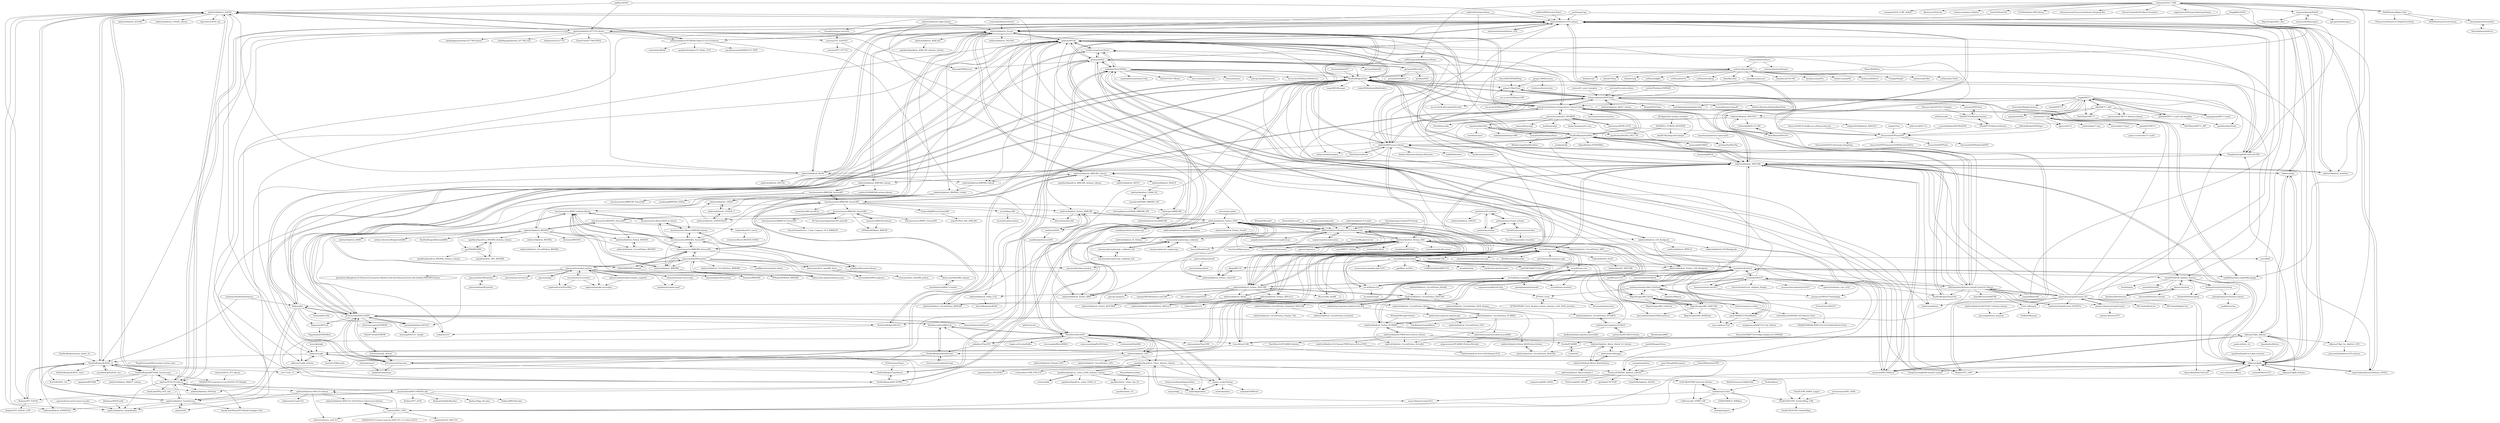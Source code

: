digraph G {
"igorantolic/ai-esp32-rotary-encoder" -> "adafruit/Adafruit_ImageReader" ["e"=1]
"rocketscream/Low-Power" -> "adafruit/RTClib" ["e"=1]
"rocketscream/Low-Power" -> "JChristensen/DS3232RTC" ["e"=1]
"rocketscream/Low-Power" -> "mikalhart/TinyGPSPlus" ["e"=1]
"rocketscream/Low-Power" -> "greiman/SdFat" ["e"=1]
"moononournation/Arduino_GFX" -> "adafruit/Adafruit-GFX-Library" ["e"=1]
"FastLED/FastLED" -> "adafruit/Adafruit-GFX-Library" ["e"=1]
"adafruit/DHT-sensor-library" -> "adafruit/Adafruit_Sensor"
"adafruit/DHT-sensor-library" -> "milesburton/Arduino-Temperature-Control-Library"
"adafruit/DHT-sensor-library" -> "adafruit/RTClib"
"adafruit/DHT-sensor-library" -> "knolleary/pubsubclient" ["e"=1]
"adafruit/DHT-sensor-library" -> "adafruit/Adafruit-GFX-Library"
"adafruit/DHT-sensor-library" -> "adafruit/Adafruit_SSD1306"
"adafruit/DHT-sensor-library" -> "esp8266/Arduino" ["e"=1]
"adafruit/DHT-sensor-library" -> "PaulStoffregen/OneWire"
"adafruit/DHT-sensor-library" -> "adafruit/Adafruit_Python_DHT"
"adafruit/DHT-sensor-library" -> "RobTillaart/Arduino" ["e"=1]
"adafruit/DHT-sensor-library" -> "bblanchon/ArduinoJson" ["e"=1]
"adafruit/DHT-sensor-library" -> "Arduino-IRremote/Arduino-IRremote" ["e"=1]
"adafruit/DHT-sensor-library" -> "adafruit/Adafruit-BMP085-Library"
"adafruit/DHT-sensor-library" -> "PaulStoffregen/Time"
"adafruit/DHT-sensor-library" -> "ThingPulse/esp8266-oled-ssd1306" ["e"=1]
"adafruit/adafruit-beaglebone-io-python" -> "adafruit/Adafruit_Python_GPIO" ["e"=1]
"raspberrypi/documentation" -> "adafruit/Adafruit-Raspberry-Pi-Python-Code" ["e"=1]
"avishorp/TM1637" -> "bremme/arduino-tm1637"
"avishorp/TM1637" -> "NorthernWidget/DS3231"
"avishorp/TM1637" -> "jasonacox/TM1637TinyDisplay"
"avishorp/TM1637" -> "wayoda/LedControl"
"avishorp/TM1637" -> "PaulStoffregen/TimerOne" ["e"=1]
"avishorp/TM1637" -> "Seeed-Studio/Grove_4Digital_Display"
"avishorp/TM1637" -> "MajicDesigns/MD_MAX72XX"
"avishorp/TM1637" -> "adafruit/RTClib"
"avishorp/TM1637" -> "mcauser/micropython-tm1637" ["e"=1]
"avishorp/TM1637" -> "fdebrabander/Arduino-LiquidCrystal-I2C-library"
"avishorp/TM1637" -> "markruys/arduino-Max72xxPanel"
"avishorp/TM1637" -> "openwch/arduino_core_ch32" ["e"=1]
"rm-hull/luma.led_matrix" -> "JonA1961/MAX7219array"
"rm-hull/luma.led_matrix" -> "rm-hull/luma.core"
"rm-hull/luma.led_matrix" -> "rm-hull/luma.examples"
"rm-hull/luma.led_matrix" -> "mcauser/micropython-max7219" ["e"=1]
"rm-hull/luma.led_matrix" -> "rm-hull/luma.oled"
"rm-hull/luma.led_matrix" -> "rm-hull/luma.lcd"
"rm-hull/luma.led_matrix" -> "adafruit/Adafruit_Python_LED_Backpack"
"rm-hull/luma.led_matrix" -> "wayoda/LedControl"
"rm-hull/luma.led_matrix" -> "dbrgn/RPLCD"
"rm-hull/luma.led_matrix" -> "MajicDesigns/MD_MAX72XX"
"rm-hull/luma.led_matrix" -> "jgarff/rpi_ws281x" ["e"=1]
"rm-hull/luma.led_matrix" -> "tutRPi/multilineMAX7219"
"rm-hull/luma.led_matrix" -> "damellis/attiny" ["e"=1]
"rm-hull/luma.led_matrix" -> "hzeller/rpi-rgb-led-matrix" ["e"=1]
"rm-hull/luma.led_matrix" -> "MajicDesigns/MD_Parola"
"adafruit/Adafruit_CircuitPython_MotorKit" -> "adafruit/Adafruit-Motor-HAT-Python-Library"
"adafruit/Adafruit_CircuitPython_MotorKit" -> "adafruit/Adafruit_CircuitPython_Motor"
"ZinggJM/GxEPD2" -> "olikraus/U8g2_for_Adafruit_GFX" ["e"=1]
"ZinggJM/GxEPD2" -> "adafruit/Adafruit-GFX-Library" ["e"=1]
"mikalhart/TinyGPSPlus" -> "mikalhart/TinyGPS"
"mikalhart/TinyGPSPlus" -> "SlashDevin/NeoGPS"
"mikalhart/TinyGPSPlus" -> "sandeepmistry/arduino-LoRa" ["e"=1]
"mikalhart/TinyGPSPlus" -> "adafruit/Adafruit_GPS"
"mikalhart/TinyGPSPlus" -> "rocketscream/Low-Power" ["e"=1]
"mikalhart/TinyGPSPlus" -> "greiman/SdFat"
"mikalhart/TinyGPSPlus" -> "vshymanskyy/TinyGSM" ["e"=1]
"mikalhart/TinyGPSPlus" -> "LilyGO/TTGO-T-Beam" ["e"=1]
"mikalhart/TinyGPSPlus" -> "matthijskooijman/arduino-lmic" ["e"=1]
"mikalhart/TinyGPSPlus" -> "mcci-catena/arduino-lmic" ["e"=1]
"mikalhart/TinyGPSPlus" -> "kosma/minmea" ["e"=1]
"mikalhart/TinyGPSPlus" -> "plerup/espsoftwareserial" ["e"=1]
"mikalhart/TinyGPSPlus" -> "PaulStoffregen/Time"
"mikalhart/TinyGPSPlus" -> "me-no-dev/ESPAsyncWebServer" ["e"=1]
"mikalhart/TinyGPSPlus" -> "Bodmer/TFT_eSPI" ["e"=1]
"pimoroni/inky" -> "pimoroni/enviroplus-python" ["e"=1]
"sparkfun/SparkFun_Ublox_Arduino_Library" -> "sparkfun/SparkFun_u-blox_GNSS_Arduino_Library"
"sparkfun/SparkFun_Ublox_Arduino_Library" -> "bolderflight/ublox"
"sparkfun/SparkFun_Ublox_Arduino_Library" -> "sparkfun/Qwiic_GPS-RTK2"
"sparkfun/SparkFun_Ublox_Arduino_Library" -> "u-blox/ublox-C099_F9P-uCS"
"sparkfun/SparkFun_Ublox_Arduino_Library" -> "PaulZC/ZED-F9P_FeatherWing_USB"
"sparkfun/SparkFun_Ublox_Arduino_Library" -> "loginov-rocks/UbxGps"
"juj/fbcp-ili9341" -> "adafruit/Adafruit_ILI9341" ["e"=1]
"juj/fbcp-ili9341" -> "adafruit/Adafruit-GFX-Library" ["e"=1]
"juj/fbcp-ili9341" -> "adafruit/Adafruit-ST7735-Library" ["e"=1]
"olkal/HX711_ADC" -> "bogde/HX711"
"olkal/HX711_ADC" -> "RobTillaart/HX711"
"olkal/HX711_ADC" -> "queuetue/Q2-HX711-Arduino-Library"
"olkal/HX711_ADC" -> "sparkfun/HX711-Load-Cell-Amplifier"
"olkal/HX711_ADC" -> "compugician/HX711-multi"
"olkal/HX711_ADC" -> "tatobari/hx711py"
"olkal/HX711_ADC" -> "aguegu/ardulibs"
"riuson/lcd-image-converter" -> "sumotoy/TFT_ILI9163C"
"riuson/lcd-image-converter" -> "olikraus/ucglib"
"Xinyuan-LilyGO/TTGO-T-Display" -> "VolosR/TTGOWeatherStation" ["e"=1]
"bogde/HX711" -> "sparkfun/HX711-Load-Cell-Amplifier"
"bogde/HX711" -> "olkal/HX711_ADC"
"bogde/HX711" -> "RobTillaart/HX711"
"bogde/HX711" -> "tatobari/hx711py"
"bogde/HX711" -> "aguegu/ardulibs"
"bogde/HX711" -> "compugician/HX711-multi"
"bogde/HX711" -> "sparkfun/OpenScale"
"bogde/HX711" -> "adafruit/Adafruit_ADS1X15"
"bogde/HX711" -> "milesburton/Arduino-Temperature-Control-Library"
"bogde/HX711" -> "itead/ITEADLIB_Arduino_Nextion"
"bogde/HX711" -> "queuetue/Q2-HX711-Arduino-Library"
"bogde/HX711" -> "SensorsIot/Weight-Sensors"
"bogde/HX711" -> "ggurov/hx711"
"bogde/HX711" -> "matthijskooijman/arduino-lmic" ["e"=1]
"bogde/HX711" -> "nimaltd/HX711" ["e"=1]
"boschsensortec/BSEC-Arduino-library" -> "boschsensortec/Bosch-BSEC2-Library"
"boschsensortec/BSEC-Arduino-library" -> "boschsensortec/BME68x_SensorAPI"
"boschsensortec/BSEC-Arduino-library" -> "adafruit/Adafruit_BME680"
"boschsensortec/BSEC-Arduino-library" -> "boschsensortec/Bosch-BME68x-Library"
"boschsensortec/BSEC-Arduino-library" -> "boschsensortec/BME680_SensorAPI"
"boschsensortec/BSEC-Arduino-library" -> "G6EJD/BME680-Example"
"boschsensortec/BSEC-Arduino-library" -> "Zanduino/BME680"
"pimoroni/enviroplus-python" -> "roscoe81/enviro-monitor"
"pimoroni/enviroplus-python" -> "tijmenvandenbrink/enviroplus_exporter"
"pimoroni/enviroplus-python" -> "robmarkcole/rpi-enviro-mqtt"
"pimoroni/enviroplus-python" -> "nophead/EnviroPlusWeb"
"pimoroni/enviroplus-python" -> "sighmon/homekit-enviroplus"
"pimoroni/enviroplus-python" -> "hotplot/enviroplus-mqtt"
"pimoroni/enviroplus-python" -> "pimoroni/pms5003-python"
"pimoroni/enviroplus-python" -> "gloveboxes/Raspberry-Pi-Python-Environment-Monitor-with-the-Pimoroni-Enviro-Air-Quality-PMS5003-Sensor"
"pimoroni/enviroplus-python" -> "pimoroni/bme680-python"
"pimoroni/enviroplus-python" -> "pimoroni/inky" ["e"=1]
"pimoroni/enviroplus-python" -> "pimoroni/bme280-python"
"pimoroni/enviroplus-python" -> "balena-labs-projects/balena-sense" ["e"=1]
"pimoroni/enviroplus-python" -> "pimoroni/unicorn-hat-hd" ["e"=1]
"ivyknob/bno055_stm32" -> "d-mironov/Bosch-BNO055-STM32"
"Stefal/rtkbase" -> "nebkat/esp32-xbee" ["e"=1]
"gandalf15/HX711" -> "tatobari/hx711py"
"gandalf15/HX711" -> "james-e-morris/hx711-multi"
"DexterInd/GrovePi" -> "adafruit/Adafruit-Raspberry-Pi-Python-Code" ["e"=1]
"SensorsIot/Wi-Fi-Sniffer-as-a-Human-detector" -> "SensorsIot/NTPtimeESP" ["e"=1]
"maniacbug/RF24" -> "adafruit/Adafruit_SSD1306" ["e"=1]
"hallard/ArduiPi_OLED" -> "hallard/ArduiPi_SSD1306"
"mobizt/Firebase-ESP8266" -> "arduino-libraries/NTPClient" ["e"=1]
"waveform80/picamera" -> "adafruit/Adafruit-Raspberry-Pi-Python-Code" ["e"=1]
"waveform80/picamera" -> "adafruit/Adafruit_Python_GPIO" ["e"=1]
"waveform80/picamera" -> "adafruit/Adafruit_Python_DHT" ["e"=1]
"pimoroni/bmp280-python" -> "pimoroni/bme280-python"
"pimoroni/bme280-python" -> "pimoroni/bmp280-python"
"ropg/ezTime" -> "SensorsIot/NTPtimeESP" ["e"=1]
"adafruit/Adafruit_Blinka" -> "adafruit/Adafruit_CircuitPython_Motor" ["e"=1]
"adafruit/Adafruit_Blinka" -> "adafruit/Adafruit-Raspberry-Pi-Python-Code" ["e"=1]
"adafruit/Adafruit_Blinka" -> "adafruit/Adafruit_CircuitPython_BME280" ["e"=1]
"adafruit/Adafruit-ST7735-Library" -> "adafruit/Adafruit-GFX-Library"
"adafruit/Adafruit-ST7735-Library" -> "adafruit/Adafruit_ILI9341"
"adafruit/Adafruit-ST7735-Library" -> "darkdarkgray/Arduino-ST7789-Library" ["e"=1]
"adafruit/Adafruit-ST7735-Library" -> "cbm80amiga/Arduino_ST7789_Fast" ["e"=1]
"adafruit/Adafruit-ST7735-Library" -> "adafruit/TFTLCD-Library"
"adafruit/Adafruit-ST7735-Library" -> "Bodmer/TFT_eSPI" ["e"=1]
"adafruit/Adafruit-ST7735-Library" -> "adafruit/Adafruit_SSD1306"
"adafruit/Adafruit-ST7735-Library" -> "olikraus/Ucglib_Arduino"
"adafruit/Adafruit-ST7735-Library" -> "adafruit/Adafruit_BusIO"
"adafruit/Adafruit-ST7735-Library" -> "PaulStoffregen/ILI9341_t3"
"adafruit/Adafruit-ST7735-Library" -> "adafruit/Adafruit-PCD8544-Nokia-5110-LCD-library"
"adafruit/Adafruit-ST7735-Library" -> "afiskon/stm32-st7735" ["e"=1]
"adafruit/Adafruit-ST7735-Library" -> "Floyd-Fish/ST7789-STM32" ["e"=1]
"adafruit/Adafruit-ST7735-Library" -> "Marzogh/SPIMemory" ["e"=1]
"adafruit/Adafruit-ST7735-Library" -> "sumotoy/TFT_ILI9163C"
"adafruit/Adafruit_CircuitPython_DHT" -> "adafruit/Adafruit_Python_DHT"
"adafruit/Adafruit_CircuitPython_DHT" -> "adafruit/Adafruit_CircuitPython_SSD1306"
"adafruit/Adafruit_CircuitPython_BME280" -> "adafruit/Adafruit_Python_BME280"
"adafruit/Adafruit_TouchScreen" -> "adafruit/TFTLCD-Library"
"adafruit/Adafruit_TouchScreen" -> "adafruit/Adafruit_ILI9341"
"adafruit/Adafruit_TouchScreen" -> "Smoke-And-Wires/TFT-Shield-Example-Code"
"adafruit/Adafruit_TouchScreen" -> "adafruit/Adafruit_ImageReader"
"adafruit/Adafruit_TouchScreen" -> "adafruit/Adafruit_STMPE610"
"adafruit/Adafruit_TouchScreen" -> "adafruit/SD"
"adafruit/SD" -> "adafruit/Adafruit_TouchScreen"
"adafruit/Adafruit_BusIO" -> "adafruit/Adafruit-GFX-Library"
"adafruit/Adafruit_BusIO" -> "adafruit/Adafruit_Sensor"
"adafruit/Adafruit_BusIO" -> "adafruit/Adafruit-BMP085-Library"
"adafruit/Adafruit_BusIO" -> "adafruit/Adafruit_SSD1306"
"adafruit/Adafruit_BusIO" -> "adafruit/Adafruit_TouchScreen"
"adafruit/Adafruit_BusIO" -> "adafruit/Adafruit_ILI9341"
"adafruit/Adafruit_BusIO" -> "adafruit/Adafruit_SH110x"
"adafruit/Adafruit-PCD8544-Nokia-5110-LCD-library" -> "carlosefr/pcd8544"
"adafruit/Adafruit-PCD8544-Nokia-5110-LCD-library" -> "adafruit/Adafruit-GFX-Library"
"adafruit/Adafruit-PCD8544-Nokia-5110-LCD-library" -> "sparkfun/GraphicLCD_Nokia_5110"
"adafruit/Adafruit-PCD8544-Nokia-5110-LCD-library" -> "adafruit/Adafruit_Nokia_LCD"
"adafruit/Adafruit-PCD8544-Nokia-5110-LCD-library" -> "gavinlyonsrepo/NOKIA5110_TEXT"
"adafruit/Adafruit-PCD8544-Nokia-5110-LCD-library" -> "adafruit/Adafruit_ILI9341"
"adafruit/Adafruit_ILI9341" -> "adafruit/TFTLCD-Library"
"adafruit/Adafruit_ILI9341" -> "adafruit/Adafruit_TouchScreen"
"adafruit/Adafruit_ILI9341" -> "PaulStoffregen/ILI9341_t3"
"adafruit/Adafruit_ILI9341" -> "PaulStoffregen/XPT2046_Touchscreen"
"adafruit/Adafruit_ILI9341" -> "adafruit/Adafruit-GFX-Library"
"adafruit/Adafruit_ILI9341" -> "adafruit/Adafruit_ImageReader"
"adafruit/Adafruit_ILI9341" -> "adafruit/Adafruit-ST7735-Library"
"adafruit/Adafruit_ILI9341" -> "Bodmer/TFT_ILI9341"
"adafruit/Adafruit_ILI9341" -> "adafruit/Adafruit_ILI9340"
"adafruit/Adafruit_ILI9341" -> "adafruit/Adafruit_FT6206_Library"
"adafruit/Adafruit_ILI9341" -> "adafruit/Adafruit_STMPE610"
"adafruit/Adafruit_ILI9341" -> "fagci/stm-ILI9341-spi" ["e"=1]
"adafruit/Adafruit_ILI9341" -> "Sermus/ESP8266_Adafruit_ILI9341"
"adafruit/Adafruit_ILI9341" -> "olikraus/ucglib"
"adafruit/Adafruit_ILI9341" -> "adafruit/Adafruit-PCD8544-Nokia-5110-LCD-library"
"adafruit/Adafruit_CircuitPython_ServoKit" -> "adafruit/Adafruit_CircuitPython_Motor"
"timofurrer/w1thermsensor" -> "adafruit/Adafruit_Python_DHT"
"timofurrer/w1thermsensor" -> "adafruit/Adafruit_Python_GPIO"
"timofurrer/w1thermsensor" -> "adafruit/Adafruit-Raspberry-Pi-Python-Code"
"Qrome/marquee-scroller" -> "schreibfaul1/ESP8266-LED-Matrix-Clock" ["e"=1]
"Qrome/marquee-scroller" -> "MajicDesigns/MD_Parola" ["e"=1]
"balena-labs-projects/balena-sense" -> "pimoroni/bme680-python" ["e"=1]
"googlecreativelab/coder" -> "adafruit/Adafruit-Raspberry-Pi-Python-Code" ["e"=1]
"olikraus/U8g2_for_Adafruit_GFX" -> "joeycastillo/Adafruit-GFX-Library"
"thomasfredericks/Bounce2" -> "JChristensen/DS3232RTC" ["e"=1]
"thomasfredericks/Bounce2" -> "PaulStoffregen/Time" ["e"=1]
"adafruit/Adafruit_CircuitPython_ADS1x15" -> "adafruit/Adafruit_Python_ADS1x15"
"MajicDesigns/MD_MAX72XX" -> "MajicDesigns/MD_Parola"
"MajicDesigns/MD_MAX72XX" -> "MajicDesigns/MD_MAXPanel"
"MajicDesigns/MD_MAX72XX" -> "squix78/MAX7219LedMatrix"
"MajicDesigns/MD_MAX72XX" -> "wayoda/LedControl"
"MajicDesigns/MD_MAX72XX" -> "markruys/arduino-Max72xxPanel"
"MajicDesigns/MD_MAX72XX" -> "riyas-org/max7219"
"MajicDesigns/MD_MAX72XX" -> "bartoszbielawski/LEDMatrixDriver"
"adafruit/AccelStepper" -> "adafruit/Adafruit-Motor-Shield-library"
"adafruit/AccelStepper" -> "adafruit/Adafruit_Motor_Shield_V2_Library"
"alexh-name/bsec_bme680_linux" -> "rstoermer/bsec_bme680_python"
"alexh-name/bsec_bme680_linux" -> "alexh-name/bme680_outputs"
"alexh-name/bsec_bme680_linux" -> "twartzek/bme680-raspberry"
"adafruit/Adafruit_Motor_Shield_V2_Library" -> "adafruit/Adafruit-Motor-Shield-library"
"adafruit/Adafruit_Motor_Shield_V2_Library" -> "adafruit/Adafruit_CircuitPython_MotorKit"
"adafruit/Adafruit_Motor_Shield_V2_Library" -> "adafruit/AccelStepper"
"KivApple/dell-charger-emulator" -> "sekyHC/Hacking-dell-charger"
"KivApple/dell-charger-emulator" -> "HclX/DELL_POWER_SPOOFER"
"mikalhart/TinyGPS" -> "mikalhart/TinyGPSPlus"
"mikalhart/TinyGPS" -> "SlashDevin/NeoGPS"
"mikalhart/TinyGPS" -> "adafruit/Adafruit_GPS"
"mikalhart/TinyGPS" -> "SlashDevin/NeoSWSerial"
"mikalhart/TinyGPS" -> "PaulStoffregen/AltSoftSerial"
"scottchiefbaker/ESP-WebOTA" -> "SensorsIot/NTPtimeESP" ["e"=1]
"adafruit/TFTLCD-Library" -> "adafruit/Adafruit_TouchScreen"
"adafruit/TFTLCD-Library" -> "adafruit/Adafruit_ILI9341"
"adafruit/TFTLCD-Library" -> "adafruit/Adafruit_ImageReader"
"adafruit/TFTLCD-Library" -> "adafruit/Adafruit-GFX-Library"
"adafruit/TFTLCD-Library" -> "PaulStoffregen/XPT2046_Touchscreen"
"adafruit/TFTLCD-Library" -> "XarkLabs/PDQ_GFX_Libs"
"adafruit/TFTLCD-Library" -> "Smoke-And-Wires/TFT-Shield-Example-Code"
"adafruit/TFTLCD-Library" -> "adafruit/Adafruit-SSD1351-library"
"adafruit/TFTLCD-Library" -> "prenticedavid/MCUFRIEND_kbv"
"adafruit/TFTLCD-Library" -> "PaulStoffregen/ILI9341_t3"
"adafruit/TFTLCD-Library" -> "adafruit/Adafruit_SPIFlash" ["e"=1]
"pimoroni/bme680-python" -> "boschsensortec/BME680_SensorAPI"
"pimoroni/bme680-python" -> "adafruit/Adafruit_CircuitPython_BME680"
"pimoroni/bme680-python" -> "alexh-name/bsec_bme680_linux"
"pimoroni/bme680-python" -> "pi3g/bme68x-python-library"
"pimoroni/bme680-python" -> "pimoroni/breakout-garden"
"pimoroni/bme680-python" -> "G6EJD/BME680-Example"
"pimoroni/bme680-python" -> "balena-labs-projects/balena-sense" ["e"=1]
"pimoroni/bme680-python" -> "boschsensortec/BME68x_SensorAPI"
"pimoroni/bme680-python" -> "adafruit/Adafruit_BME680"
"pimoroni/bme680-python" -> "twartzek/bme680-raspberry"
"pimoroni/bme680-python" -> "boschsensortec/BSEC-Arduino-library"
"pimoroni/bme680-python" -> "geoffklee/micropython-smbus"
"pimoroni/bme680-python" -> "pimoroni/enviroplus-python"
"Reinbert/pca9685" -> "TeraHz/PCA9685"
"G6EJD/BME680-Example" -> "boschsensortec/BSEC-Arduino-library"
"G6EJD/BME680-Example" -> "boschsensortec/BME680_SensorAPI"
"G6EJD/BME680-Example" -> "DFRobot/DFRobot_BME680"
"adafruit/Adafruit_CircuitPython_DisplayIO_SSD1306" -> "adafruit/Adafruit_CircuitPython_Display_Text" ["e"=1]
"adafruit/Adafruit_CircuitPython_DisplayIO_SSD1306" -> "adafruit/Adafruit_CircuitPython_framebuf"
"jarzebski/Arduino-DS3231" -> "JChristensen/DS3232RTC"
"jarzebski/Arduino-DS3231" -> "sleemanj/DS3231_Simple"
"NorthernWidget/DS3231" -> "adafruit/RTClib"
"NorthernWidget/DS3231" -> "rodan/ds3231"
"Coffeetrac/AG_NTRIP_ESP" -> "mnltake/lvglnavi"
"adafruit/Adafruit_BME680" -> "boschsensortec/BME680_SensorAPI"
"adafruit/Adafruit_BME680" -> "Zanduino/BME680"
"adafruit/Adafruit_BME680" -> "boschsensortec/BSEC-Arduino-library"
"simonmonk/raspberrypi_cookbook_ed3" -> "simonmonk/raspberrypi_cookbook_ed2"
"simonmonk/raspberrypi_cookbook_ed3" -> "simonmonk/raspberrypi_cookbook"
"pimoroni/hyperpixel4" -> "pimoroni/hyperpixel"
"pimoroni/hyperpixel4" -> "pimoroni/breakout-garden"
"HclX/DELL_POWER_SPOOFER" -> "sekyHC/Hacking-dell-charger"
"HclX/DELL_POWER_SPOOFER" -> "garyStofer/DS2502_DELL_PS"
"jyberg/Enhanced-Nextion-Library" -> "yozik04/nextion"
"IZ76/ESP8266_Clock_Weather-station_Informer_with_WEB_interface" -> "IZ76/VZ_Clock"
"GLAY-AK2/NTRIP-client-for-Arduino" -> "Coffeetrac/AG_NTRIP_ESP"
"GLAY-AK2/NTRIP-client-for-Arduino" -> "nebkat/esp32-xbee"
"adafruit/Adafruit_10DOF" -> "adafruit/Adafruit_L3GD20_U"
"PaulZC/ZED-F9P_FeatherWing_USB" -> "PaulZC/ZED-F9P_FeatherWing"
"adafruit/Adafruit_CircuitPython_Motor" -> "adafruit/Adafruit_CircuitPython_PCA9685"
"PaulZC/F9P_RAWX_Logger" -> "PaulZC/ZED-F9P_FeatherWing_USB"
"sparkfun/SparkFun_BNO080_Arduino_Library" -> "sparkfun/Qwiic_IMU_BNO080"
"sparkfun/SparkFun_BNO080_Arduino_Library" -> "jps2000/BNO080"
"sparkfun/Qwiic_IMU_BNO080" -> "sparkfun/SparkFun_BNO080_Arduino_Library"
"adafruit/Adafruit_L3GD20_U" -> "adafruit/Adafruit_10DOF"
"adafruit/Adafruit_L3GD20_U" -> "adafruit/Adafruit_LSM303DLHC"
"hcwinsemius/RTK_GNSS" -> "PaulZC/ZED-F9P_FeatherWing_USB"
"boschsensortec/BMM150_SensorAPI" -> "Seeed-Studio/Grove_3_Axis_Compass_V2.0_BMM150"
"timothybrown/BSEC-Conduit" -> "alexh-name/bme680_outputs"
"alexh-name/bme680_outputs" -> "timothybrown/BSEC-Conduit"
"adafruit/Adafruit_FRAM_I2C" -> "sosandroid/FRAM_MB85RC_I2C"
"adafruit/Fritzing-Library" -> "adafruit/Adafruit_Sensor" ["e"=1]
"adafruit/Fritzing-Library" -> "adafruit/Adafruit-GFX-Library" ["e"=1]
"adafruit/Fritzing-Library" -> "adafruit/DHT-sensor-library" ["e"=1]
"PaulStoffregen/ILI9341_t3" -> "PaulStoffregen/ILI9341_fonts"
"PaulStoffregen/ILI9341_t3" -> "KurtE/ILI9341_t3n" ["e"=1]
"PaulStoffregen/ILI9341_t3" -> "Bodmer/TFT_ILI9341"
"PaulStoffregen/ILI9341_t3" -> "PaulStoffregen/XPT2046_Touchscreen"
"PaulStoffregen/ILI9341_t3" -> "marekburiak/ILI9341_due"
"PaulStoffregen/ILI9341_t3" -> "adafruit/Adafruit_ILI9341"
"PaulStoffregen/ILI9341_t3" -> "Sermus/ESP8266_Adafruit_ILI9341"
"PaulStoffregen/ILI9341_t3" -> "nox771/i2c_t3" ["e"=1]
"PaulStoffregen/ILI9341_t3" -> "adafruit/Adafruit_STMPE610"
"PaulStoffregen/Time" -> "JChristensen/Timezone"
"PaulStoffregen/Time" -> "PaulStoffregen/TimeAlarms"
"PaulStoffregen/Time" -> "PaulStoffregen/DS1307RTC"
"PaulStoffregen/Time" -> "JChristensen/DS3232RTC"
"PaulStoffregen/Time" -> "arduino-libraries/NTPClient"
"PaulStoffregen/Time" -> "adafruit/RTClib"
"PaulStoffregen/Time" -> "ThingPulse/esp8266-oled-ssd1306" ["e"=1]
"PaulStoffregen/Time" -> "PaulStoffregen/OneWire"
"PaulStoffregen/Time" -> "milesburton/Arduino-Temperature-Control-Library"
"PaulStoffregen/Time" -> "tzapu/WiFiManager" ["e"=1]
"PaulStoffregen/Time" -> "me-no-dev/EspExceptionDecoder" ["e"=1]
"PaulStoffregen/Time" -> "bblanchon/ArduinoJson" ["e"=1]
"PaulStoffregen/Time" -> "Makuna/Rtc"
"PaulStoffregen/Time" -> "Links2004/arduinoWebSockets" ["e"=1]
"PaulStoffregen/Time" -> "gmag11/NtpClient"
"Seithan/EasyNextionLibrary" -> "itead/ITEADLIB_Arduino_Nextion"
"Seithan/EasyNextionLibrary" -> "jyberg/Enhanced-Nextion-Library"
"Seithan/EasyNextionLibrary" -> "Nredor/ESPNexUpload"
"RobTillaart/Arduino" -> "adafruit/DHT-sensor-library" ["e"=1]
"RobTillaart/Arduino" -> "PaulStoffregen/Time" ["e"=1]
"RobTillaart/Arduino" -> "JChristensen/DS3232RTC" ["e"=1]
"wollewald/ADS1115_WE" -> "RobTillaart/ADS1X15"
"greiman/SdFat" -> "greiman/SdFat-beta"
"greiman/SdFat" -> "greiman/SSD1306Ascii" ["e"=1]
"greiman/SdFat" -> "rocketscream/Low-Power" ["e"=1]
"greiman/SdFat" -> "PaulStoffregen/Time"
"greiman/SdFat" -> "adafruit/Adafruit-GFX-Library"
"greiman/SdFat" -> "mikalhart/TinyGPSPlus"
"greiman/SdFat" -> "arduino-libraries/SD"
"greiman/SdFat" -> "Marzogh/SPIMemory" ["e"=1]
"greiman/SdFat" -> "Optiboot/optiboot" ["e"=1]
"greiman/SdFat" -> "adafruit/SD"
"greiman/SdFat" -> "SlashDevin/NeoGPS"
"greiman/SdFat" -> "nox771/i2c_t3" ["e"=1]
"greiman/SdFat" -> "adafruit/RTClib"
"greiman/SdFat" -> "greiman/DigitalIO"
"greiman/SdFat" -> "Bodmer/TFT_eSPI" ["e"=1]
"greiman/SdFat-beta" -> "greiman/SdFat"
"greiman/SdFat-beta" -> "greiman/SdFs"
"greiman/SdFat-beta" -> "greiman/SerialPort"
"boschsensortec/BMP280_SensorAPI" -> "adafruit/Adafruit_BMP280_Library"
"boschsensortec/BMP280_SensorAPI" -> "boschsensortec/BMP180_SensorAPI"
"boschsensortec/BMP280_SensorAPI" -> "boschsensortec/BME280_SensorAPI"
"boschsensortec/BMP280_SensorAPI" -> "ciastkolog/BMP280_STM32"
"njh/EtherCard" -> "SlashDevin/NeoGPS" ["e"=1]
"lexus2k/lcdgfx" -> "olikraus/ucglib" ["e"=1]
"sparkfun/Qwiic_Ublox_Gps_Py" -> "sparkfun/Qwiic_Py"
"adafruit/Adafruit_MQTT_Library" -> "arduino-libraries/NTPClient" ["e"=1]
"rm-hull/luma.oled" -> "rm-hull/luma.examples"
"rm-hull/luma.oled" -> "rm-hull/luma.core"
"rm-hull/luma.oled" -> "adafruit/Adafruit_Python_SSD1306"
"rm-hull/luma.oled" -> "rm-hull/luma.lcd"
"rm-hull/luma.oled" -> "BLavery/lib_oled96"
"rm-hull/luma.oled" -> "adafruit/Adafruit_SSD1306"
"rm-hull/luma.oled" -> "hallard/ArduiPi_OLED"
"rm-hull/luma.oled" -> "rm-hull/luma.led_matrix"
"rm-hull/luma.oled" -> "notro/fbtft" ["e"=1]
"rm-hull/luma.oled" -> "adafruit/Adafruit_CircuitPython_SSD1306"
"rm-hull/luma.oled" -> "robert-hh/SH1106" ["e"=1]
"rm-hull/luma.oled" -> "peterhinch/micropython-nano-gui" ["e"=1]
"rm-hull/luma.oled" -> "BetaRavener/uPyLoader" ["e"=1]
"rm-hull/luma.oled" -> "lexus2k/ssd1306" ["e"=1]
"rm-hull/luma.oled" -> "peterhinch/micropython-mqtt" ["e"=1]
"neu-rah/ArduinoMenu" -> "olikraus/u8glib" ["e"=1]
"SlashDevin/NeoGPS" -> "mikalhart/TinyGPSPlus"
"SlashDevin/NeoGPS" -> "loginov-rocks/UbxGps"
"SlashDevin/NeoGPS" -> "SlashDevin/NeoSWSerial"
"SlashDevin/NeoGPS" -> "mikalhart/TinyGPS"
"SlashDevin/NeoGPS" -> "bolderflight/ublox"
"SlashDevin/NeoGPS" -> "adafruit/Adafruit_GPS"
"SlashDevin/NeoGPS" -> "PaulStoffregen/AltSoftSerial"
"SlashDevin/NeoGPS" -> "rlogiacco/CircularBuffer" ["e"=1]
"SlashDevin/NeoGPS" -> "greiman/SdFat"
"SlashDevin/NeoGPS" -> "stevemarple/MicroNMEA"
"SlashDevin/NeoGPS" -> "sparkfun/SparkFun_Ublox_Arduino_Library"
"SlashDevin/NeoGPS" -> "semuconsulting/PyGPSClient" ["e"=1]
"SlashDevin/NeoGPS" -> "vshymanskyy/TinyGSM" ["e"=1]
"SlashDevin/NeoGPS" -> "lexus2k/ssd1306" ["e"=1]
"SlashDevin/NeoGPS" -> "cristiansteib/Sim800l" ["e"=1]
"adafruit/Adafruit_Python_GPIO" -> "adafruit/Adafruit_Python_BME280"
"adafruit/Adafruit_Python_GPIO" -> "adafruit/Adafruit_Python_PureIO"
"adafruit/Adafruit_Python_GPIO" -> "adafruit/Adafruit_Python_BMP"
"adafruit/Adafruit_Python_GPIO" -> "adafruit/Adafruit-Raspberry-Pi-Python-Code"
"adafruit/Adafruit_Python_GPIO" -> "adafruit/Adafruit_Python_SSD1306"
"adafruit/Adafruit_Python_GPIO" -> "adafruit/adafruit-beaglebone-io-python" ["e"=1]
"adafruit/Adafruit_Python_GPIO" -> "sim0nx/tsl2561"
"adafruit/Adafruit_Python_GPIO" -> "adafruit/Adafruit_Python_CharLCD"
"adafruit/Adafruit_Python_GPIO" -> "adafruit/Adafruit_Python_PCA9685"
"adafruit/Adafruit_Python_GPIO" -> "adafruit/Adafruit_IO_Python" ["e"=1]
"adafruit/Adafruit_Python_GPIO" -> "adafruit/Adafruit_Python_ADS1x15"
"adafruit/Adafruit_Python_GPIO" -> "adafruit/Adafruit_CircuitPython_BME280"
"adafruit/Adafruit_Python_GPIO" -> "adafruit/Adafruit_Python_MCP3008"
"adafruit/Adafruit_Python_GPIO" -> "adafruit/Adafruit_Python_LED_Backpack"
"adafruit/Adafruit_Python_GPIO" -> "romilly/quick2wire-python-api"
"boschsensortec/BNO055_SensorAPI" -> "ivyknob/bno055_stm32"
"boschsensortec/BNO055_SensorAPI" -> "adafruit/Adafruit_BNO055"
"boschsensortec/BNO055_SensorAPI" -> "boschsensortec/BMI160_SensorAPI"
"boschsensortec/BNO055_SensorAPI" -> "adafruit/Adafruit_Python_BNO055"
"PaulStoffregen/OneWire" -> "milesburton/Arduino-Temperature-Control-Library"
"PaulStoffregen/OneWire" -> "orgua/OneWireHub"
"PaulStoffregen/OneWire" -> "PaulStoffregen/Time"
"PaulStoffregen/OneWire" -> "matmunk/DS18B20"
"PaulStoffregen/OneWire" -> "adafruit/DHT-sensor-library"
"PaulStoffregen/OneWire" -> "jeelabs/jeelib" ["e"=1]
"PaulStoffregen/OneWire" -> "PaulStoffregen/TimerOne" ["e"=1]
"PaulStoffregen/OneWire" -> "thijse/Arduino-EEPROMEx" ["e"=1]
"PaulStoffregen/OneWire" -> "adafruit/RTClib"
"PaulStoffregen/OneWire" -> "adafruit/Adafruit_SSD1306"
"PaulStoffregen/OneWire" -> "pstolarz/OneWireNg"
"PaulStoffregen/OneWire" -> "greiman/SSD1306Ascii" ["e"=1]
"PaulStoffregen/OneWire" -> "adafruit/Adafruit-BMP085-Library"
"PaulStoffregen/OneWire" -> "fdebrabander/Arduino-LiquidCrystal-I2C-library"
"PaulStoffregen/OneWire" -> "rocketscream/Low-Power" ["e"=1]
"tuanpmt/espduino" -> "Sermus/ESP8266_Adafruit_ILI9341" ["e"=1]
"RobTillaart/HX711" -> "RobTillaart/HX711_MP"
"rogerclarkmelbourne/Arduino_STM32" -> "adafruit/Adafruit-GFX-Library" ["e"=1]
"rogerclarkmelbourne/Arduino_STM32" -> "olikraus/u8glib" ["e"=1]
"adafruit/Adafruit-BMP085-Library" -> "adafruit/Adafruit_BMP085_Unified"
"kosme/arduinoFFT" -> "PaulStoffregen/Time" ["e"=1]
"adafruit/Adafruit_Python_SSD1306" -> "rm-hull/luma.oled"
"adafruit/Adafruit_Python_SSD1306" -> "adafruit/Adafruit_CircuitPython_SSD1306"
"adafruit/Adafruit_Python_SSD1306" -> "adafruit/Adafruit_SSD1306"
"adafruit/Adafruit_Python_SSD1306" -> "rm-hull/luma.examples"
"adafruit/Adafruit_Python_SSD1306" -> "adafruit/Adafruit_Python_GPIO"
"adafruit/Adafruit_Python_SSD1306" -> "guyc/py-gaugette"
"adafruit/Adafruit_Python_SSD1306" -> "adafruit/Adafruit_Python_BMP"
"adafruit/Adafruit_Python_SSD1306" -> "adafruit/Adafruit-Raspberry-Pi-Python-Code"
"adafruit/Adafruit_Python_SSD1306" -> "adafruit/Adafruit_Python_DHT"
"adafruit/Adafruit_Python_SSD1306" -> "nopnop2002/Raspberry-ssd1306"
"adafruit/Adafruit_Python_SSD1306" -> "BLavery/lib_oled96"
"adafruit/Adafruit_Python_SSD1306" -> "adafruit/Adafruit_Python_MCP3008"
"adafruit/Adafruit_Python_SSD1306" -> "the-raspberry-pi-guy/OLED"
"adafruit/Adafruit_Python_SSD1306" -> "adafruit/Adafruit_Python_ADS1x15"
"adafruit/Adafruit_Python_SSD1306" -> "adafruit/Adafruit_Blinka" ["e"=1]
"boschsensortec/BME280_SensorAPI" -> "adafruit/Adafruit_BME280_Library"
"boschsensortec/BME280_SensorAPI" -> "boschsensortec/BMP280_SensorAPI"
"boschsensortec/BME280_SensorAPI" -> "boschsensortec/BME680_SensorAPI"
"boschsensortec/BME280_SensorAPI" -> "boschsensortec/BME68x_SensorAPI"
"boschsensortec/BME280_SensorAPI" -> "boschsensortec/BMI160_SensorAPI"
"boschsensortec/BME280_SensorAPI" -> "boschsensortec/BSEC-Arduino-library"
"boschsensortec/BME280_SensorAPI" -> "ProjectsByJRP/stm32-bme280"
"boschsensortec/BME280_SensorAPI" -> "yanbe/bme280-esp-idf-i2c"
"boschsensortec/BME280_SensorAPI" -> "adafruit/Adafruit_Python_BME280"
"boschsensortec/BME280_SensorAPI" -> "finitespace/BME280"
"boschsensortec/BME280_SensorAPI" -> "rm-hull/bme280"
"adafruit/Adafruit_Python_DHT" -> "adafruit/Adafruit-Raspberry-Pi-Python-Code"
"adafruit/Adafruit_Python_DHT" -> "adafruit/Adafruit_CircuitPython_DHT"
"adafruit/Adafruit_Python_DHT" -> "adafruit/Adafruit_Python_BMP"
"adafruit/Adafruit_Python_DHT" -> "adafruit/DHT-sensor-library"
"adafruit/Adafruit_Python_DHT" -> "szazo/DHT11_Python"
"adafruit/Adafruit_Python_DHT" -> "adafruit/Adafruit_Python_SSD1306"
"adafruit/Adafruit_Python_DHT" -> "timofurrer/w1thermsensor"
"adafruit/Adafruit_Python_DHT" -> "technion/lol_dht22"
"adafruit/Adafruit_Python_DHT" -> "adafruit/Adafruit_Python_CharLCD"
"adafruit/Adafruit_Python_DHT" -> "waveform80/picamera" ["e"=1]
"adafruit/Adafruit_Python_DHT" -> "adafruit/Adafruit_Python_GPIO"
"adafruit/Adafruit_Python_DHT" -> "gpiozero/gpiozero" ["e"=1]
"adafruit/Adafruit_Python_DHT" -> "ninjablocks/433Utils" ["e"=1]
"adafruit/Adafruit_Python_DHT" -> "momenso/node-dht-sensor" ["e"=1]
"adafruit/Adafruit_Python_DHT" -> "rm-hull/luma.oled"
"PaulStoffregen/teensy_loader_cli" -> "PaulStoffregen/ILI9341_t3" ["e"=1]
"roscoe81/enviro-monitor" -> "sighmon/homekit-enviroplus"
"roscoe81/enviro-monitor" -> "pimoroni/enviroplus-python"
"roscoe81/enviro-monitor" -> "nophead/EnviroPlusWeb"
"adafruit/RGB-matrix-Panel" -> "adafruit/Adafruit-GFX-Library" ["e"=1]
"cpetrich/counterfeit_DS18B20" -> "pstolarz/OneWireNg"
"cpetrich/counterfeit_DS18B20" -> "milesburton/Arduino-Temperature-Control-Library"
"cpetrich/counterfeit_DS18B20" -> "espressif/esp-mqtt" ["e"=1]
"cpetrich/counterfeit_DS18B20" -> "kanflo/opendps" ["e"=1]
"cpetrich/counterfeit_DS18B20" -> "daniel-thompson/i2c-star" ["e"=1]
"cpetrich/counterfeit_DS18B20" -> "orgua/OneWireHub"
"cpetrich/counterfeit_DS18B20" -> "Edzelf/Esp-radio" ["e"=1]
"cpetrich/counterfeit_DS18B20" -> "jdesbonnet/RCWL-0516" ["e"=1]
"adafruit/Adafruit_IO_Python" -> "adafruit/Adafruit_Python_GPIO" ["e"=1]
"RobTillaart/ADS1X15" -> "wollewald/ADS1115_WE"
"RobTillaart/ADS1X15" -> "adafruit/Adafruit_ADS1X15"
"PaulStoffregen/TimerOne" -> "PaulStoffregen/OneWire" ["e"=1]
"Makuna/Rtc" -> "JChristensen/DS3232RTC"
"Makuna/Rtc" -> "Naguissa/uRTCLib"
"Makuna/Rtc" -> "adafruit/RTClib"
"Makuna/Rtc" -> "sleemanj/DS3231_Simple"
"Makuna/Rtc" -> "Treboada/Ds1302"
"Makuna/Rtc" -> "PaulStoffregen/DS1307RTC"
"Makuna/Rtc" -> "PaulStoffregen/Time"
"Makuna/Rtc" -> "adafruit/Adafruit_SPIFlash" ["e"=1]
"KumarRobotics/ublox" -> "sparkfun/Qwiic_Ublox_Gps_Py" ["e"=1]
"JAndrassy/WiFiEspAT" -> "adafruit/Adafruit_ImageReader" ["e"=1]
"sparkfun/HX711-Load-Cell-Amplifier" -> "bogde/HX711"
"sparkfun/HX711-Load-Cell-Amplifier" -> "sparkfun/OpenScale"
"marekburiak/ILI9341_due" -> "PaulStoffregen/ILI9341_t3"
"adafruit/Adafruit_Nokia_LCD" -> "XavierBerger/pcd8544"
"PaulStoffregen/AltSoftSerial" -> "SlashDevin/NeoSWSerial"
"PaulStoffregen/AltSoftSerial" -> "GreyGnome/EnableInterrupt" ["e"=1]
"PaulStoffregen/AltSoftSerial" -> "JChristensen/Timezone"
"adafruit/Adafruit_BNO08x" -> "adafruit/Adafruit_CircuitPython_BNO08x"
"pololu/minimu-9-ahrs-arduino" -> "pololu/l3g-arduino"
"pololu/minimu-9-ahrs-arduino" -> "pololu/lsm303-arduino"
"pololu/minimu-9-ahrs-arduino" -> "DavidEGrayson/minimu9-ahrs"
"adafruit/Adafruit-Pi-Finder" -> "adafruit/Adafruit-Raspberry-Pi-Python-Code" ["e"=1]
"GreyGnome/EnableInterrupt" -> "PaulStoffregen/AltSoftSerial" ["e"=1]
"PaulStoffregen/TimeAlarms" -> "PaulStoffregen/DS1307RTC"
"PaulStoffregen/TimeAlarms" -> "PaulStoffregen/Time"
"tardate/LittleArduinoProjects" -> "Makuna/Rtc" ["e"=1]
"tardate/LittleArduinoProjects" -> "PaulStoffregen/ILI9341_t3" ["e"=1]
"adafruit/Adafruit_Python_CharLCD" -> "dbrgn/RPLCD"
"adafruit/Adafruit_Python_CharLCD" -> "adafruit/Adafruit_Python_GPIO"
"sumotoy/TFT_ILI9163C" -> "sumotoy/TFT_ST7735"
"sumotoy/TFT_ILI9163C" -> "Sermus/ESP8266_Adafruit_ILI9341"
"nebkat/esp32-xbee" -> "Coffeetrac/AG_NTRIP_ESP"
"nebkat/esp32-xbee" -> "GLAY-AK2/NTRIP-client-for-Arduino"
"nebkat/esp32-xbee" -> "GNSSOEM/ELT_RTKBase" ["e"=1]
"nebkat/esp32-xbee" -> "mnltake/lvglnavi"
"nebkat/esp32-xbee" -> "incarvr6/esp32-ntrip-DUO"
"nebkat/esp32-xbee" -> "PaulZC/ZED-F9P_FeatherWing_USB"
"IZ76/VZ_Clock" -> "IZ76/ESP8266_Clock_Weather-station_Informer_with_WEB_interface"
"IZ76/VZ_Clock" -> "WiseLord/matrixclock"
"pololu/lsm303-arduino" -> "pololu/l3g-arduino"
"pololu/lsm303-arduino" -> "pololu/minimu-9-ahrs-arduino"
"pololu/lsm303-arduino" -> "adafruit/Adafruit_LSM303DLHC"
"pololu/lsm303-arduino" -> "adafruit/Adafruit_LSM303"
"robmarkcole/rpi-enviro-mqtt" -> "hotplot/enviroplus-mqtt"
"jasonacox/TM1637TinyDisplay" -> "Erriez/ErriezTM1637"
"adafruit/Adafruit-Motor-HAT-Python-Library" -> "adafruit/Adafruit_CircuitPython_MotorKit"
"tijmenvandenbrink/enviroplus_exporter" -> "sighmon/homekit-enviroplus"
"tijmenvandenbrink/enviroplus_exporter" -> "pimoroni/enviroplus-python"
"adafruit/Adafruit_Python_BMP" -> "adafruit/Adafruit_Python_BME280"
"adafruit/Adafruit_Python_LED_Backpack" -> "adafruit/Adafruit_CircuitPython_HT16K33"
"adafruit/Adafruit_Python_LED_Backpack" -> "hybotics/micropython-ht16k33"
"sosandroid/FRAM_MB85RC_I2C" -> "christophepersoz/FRAM_MB85RS_SPI"
"sosandroid/FRAM_MB85RC_I2C" -> "adafruit/Adafruit_FRAM_I2C"
"StarshipEngineer/OpenVPN-Setup" -> "adafruit/Adafruit-Raspberry-Pi-Python-Code" ["e"=1]
"sparkfun/SparkFun-Eagle-Libraries" -> "olikraus/u8glib" ["e"=1]
"greiman/SSD1306Ascii" -> "adafruit/Adafruit_SSD1306" ["e"=1]
"greiman/SSD1306Ascii" -> "olikraus/U8g2_Arduino" ["e"=1]
"greiman/SSD1306Ascii" -> "greiman/SdFat" ["e"=1]
"greiman/SSD1306Ascii" -> "sumotoy/SSD_13XX" ["e"=1]
"greiman/SSD1306Ascii" -> "olikraus/u8glib" ["e"=1]
"adafruit/Adafruit-GFX-Library" -> "adafruit/Adafruit_SSD1306"
"adafruit/Adafruit-GFX-Library" -> "adafruit/Adafruit-ST7735-Library"
"adafruit/Adafruit-GFX-Library" -> "adafruit/Adafruit_ILI9341"
"adafruit/Adafruit-GFX-Library" -> "Bodmer/TFT_eSPI" ["e"=1]
"adafruit/Adafruit-GFX-Library" -> "olikraus/u8g2" ["e"=1]
"adafruit/Adafruit-GFX-Library" -> "adafruit/Adafruit-PCD8544-Nokia-5110-LCD-library"
"adafruit/Adafruit-GFX-Library" -> "adafruit/Adafruit_BusIO"
"adafruit/Adafruit-GFX-Library" -> "adafruit/TFTLCD-Library"
"adafruit/Adafruit-GFX-Library" -> "olikraus/u8glib"
"adafruit/Adafruit-GFX-Library" -> "adafruit/Adafruit_NeoPixel" ["e"=1]
"adafruit/Adafruit-GFX-Library" -> "ThingPulse/esp8266-oled-ssd1306" ["e"=1]
"adafruit/Adafruit-GFX-Library" -> "adafruit/Adafruit_Sensor"
"adafruit/Adafruit-GFX-Library" -> "rogerclarkmelbourne/Arduino_STM32" ["e"=1]
"adafruit/Adafruit-GFX-Library" -> "moononournation/Arduino_GFX" ["e"=1]
"adafruit/Adafruit-GFX-Library" -> "adafruit/Adafruit_LED_Backpack"
"dancol90/ESP8266Ping" -> "gmag11/NtpClient" ["e"=1]
"itead/ITEADLIB_Arduino_Nextion" -> "bborncr/nextion"
"itead/ITEADLIB_Arduino_Nextion" -> "DanNixon/NeoNextion"
"itead/ITEADLIB_Arduino_Nextion" -> "Seithan/EasyNextionLibrary"
"itead/ITEADLIB_Arduino_Nextion" -> "itead/Segnix" ["e"=1]
"itead/ITEADLIB_Arduino_Nextion" -> "jyberg/Enhanced-Nextion-Library"
"itead/ITEADLIB_Arduino_Nextion" -> "Nredor/ESPNexUpload"
"itead/ITEADLIB_Arduino_Nextion" -> "sstaub/NextionX2"
"MaltWhiskey/Mega-Cube" -> "itsharryle/LED_CUBE"
"MaltWhiskey/Mega-Cube" -> "MaltWhiskey/LedCubeTeensy"
"MaltWhiskey/Mega-Cube" -> "AncientJames/VortexParts"
"MaltWhiskey/Mega-Cube" -> "PlummersSoftwareLLC/NightDriverStrip" ["e"=1]
"adafruit/Adafruit-MCP23017-Arduino-Library" -> "joeyoung/arduino_keypads" ["e"=1]
"u-blox/ubxlib" -> "sparkfun/SparkFun_u-blox_GNSS_Arduino_Library" ["e"=1]
"Chris--A/Keypad" -> "joeyoung/arduino_keypads"
"Chris--A/Keypad" -> "Nullkraft/Keypad"
"arduino-libraries/LiquidCrystal" -> "arduino-libraries/TFT"
"arduino-libraries/LiquidCrystal" -> "johnrickman/LiquidCrystal_I2C"
"JChristensen/Timer" -> "PaulStoffregen/TimeAlarms" ["e"=1]
"Sermus/ESP8266_Adafruit_ILI9341" -> "Perfer/esp8266_ili9341"
"Sermus/ESP8266_Adafruit_ILI9341" -> "gnulabis/UTFT-ESP"
"Sermus/ESP8266_Adafruit_ILI9341" -> "Links2004/Adafruit_ILI9341"
"Sermus/ESP8266_Adafruit_ILI9341" -> "magore/esp8266_ili9341"
"olikraus/u8glib" -> "olikraus/u8g2" ["e"=1]
"olikraus/u8glib" -> "adafruit/Adafruit_SSD1306"
"olikraus/u8glib" -> "olikraus/U8g2_Arduino"
"olikraus/u8glib" -> "olikraus/U8glib_Arduino"
"olikraus/u8glib" -> "olikraus/ucglib"
"olikraus/u8glib" -> "adafruit/Adafruit-GFX-Library"
"olikraus/u8glib" -> "rogerclarkmelbourne/Arduino_STM32" ["e"=1]
"olikraus/u8glib" -> "greiman/SSD1306Ascii" ["e"=1]
"olikraus/u8glib" -> "ThingPulse/esp8266-weather-station" ["e"=1]
"olikraus/u8glib" -> "ThingPulse/esp8266-oled-ssd1306" ["e"=1]
"olikraus/u8glib" -> "neu-rah/ArduinoMenu" ["e"=1]
"olikraus/u8glib" -> "PaulStoffregen/Time"
"olikraus/u8glib" -> "SpenceKonde/ATTinyCore" ["e"=1]
"olikraus/u8glib" -> "achimdoebler/UGUI" ["e"=1]
"olikraus/u8glib" -> "Bodmer/TFT_eSPI" ["e"=1]
"squix78/esp8266-projects" -> "Sermus/ESP8266_Adafruit_ILI9341" ["e"=1]
"fdebrabander/Arduino-LiquidCrystal-I2C-library" -> "johnrickman/LiquidCrystal_I2C"
"fdebrabander/Arduino-LiquidCrystal-I2C-library" -> "milesburton/Arduino-Temperature-Control-Library"
"fdebrabander/Arduino-LiquidCrystal-I2C-library" -> "arduino-libraries/LiquidCrystal"
"fdebrabander/Arduino-LiquidCrystal-I2C-library" -> "PaulStoffregen/OneWire"
"fdebrabander/Arduino-LiquidCrystal-I2C-library" -> "adafruit/RTClib"
"fdebrabander/Arduino-LiquidCrystal-I2C-library" -> "avishorp/TM1637"
"fdebrabander/Arduino-LiquidCrystal-I2C-library" -> "PaulStoffregen/TimerOne" ["e"=1]
"fdebrabander/Arduino-LiquidCrystal-I2C-library" -> "mathertel/LiquidCrystal_PCF8574"
"fdebrabander/Arduino-LiquidCrystal-I2C-library" -> "wayoda/LedControl"
"fdebrabander/Arduino-LiquidCrystal-I2C-library" -> "miguelbalboa/rfid" ["e"=1]
"fdebrabander/Arduino-LiquidCrystal-I2C-library" -> "adafruit/Adafruit_SSD1306"
"fdebrabander/Arduino-LiquidCrystal-I2C-library" -> "Chris--A/Keypad"
"fdebrabander/Arduino-LiquidCrystal-I2C-library" -> "VasilKalchev/LiquidMenu" ["e"=1]
"fdebrabander/Arduino-LiquidCrystal-I2C-library" -> "adafruit/DHT-sensor-library"
"fdebrabander/Arduino-LiquidCrystal-I2C-library" -> "duinoWitchery/hd44780"
"doceme/py-spidev" -> "adafruit/Adafruit_Python_GPIO" ["e"=1]
"vincelwt/RaspberryCast" -> "binerry/RaspberryPi" ["e"=1]
"adafruit/Adafruit_BNO055" -> "boschsensortec/BNO055_SensorAPI"
"adafruit/Adafruit_BNO055" -> "adafruit/Adafruit_Python_BNO055"
"adafruit/Adafruit_BNO055" -> "adafruit/Adafruit_Sensor"
"adafruit/Adafruit_BNO055" -> "adafruit/Adafruit_CircuitPython_BNO055"
"adafruit/Adafruit_BNO055" -> "kriswiner/BNO055"
"adafruit/Adafruit_BNO055" -> "sparkfun/SparkFun_BNO080_Arduino_Library"
"adafruit/Adafruit_BNO055" -> "adafruit/Adafruit_BNO08x"
"adafruit/Adafruit_BNO055" -> "jps2000/BNO080"
"adafruit/Adafruit_BNO055" -> "adafruit/Adafruit_AHRS" ["e"=1]
"adafruit/Adafruit_BNO055" -> "arduino-libraries/MadgwickAHRS" ["e"=1]
"adafruit/Adafruit_BNO055" -> "PaulStoffregen/MahonyAHRS" ["e"=1]
"PaulStoffregen/DS1307RTC" -> "PaulStoffregen/TimeAlarms"
"PaulStoffregen/DS1307RTC" -> "PaulStoffregen/Time"
"arduino-libraries/SD" -> "cxZXxasd2/o7xk3b"
"arduino-libraries/SD" -> "kfalxf/yvsuj7"
"arduino-libraries/SD" -> "kfalxf/r18vtg"
"arduino-libraries/SD" -> "kfalxf/si1pqf"
"arduino-libraries/SD" -> "cxZXxasd2/jljj4r"
"arduino-libraries/SD" -> "cxZXxasd2/tlvtl3"
"arduino-libraries/SD" -> "cxZXxasd2/wlbvjq"
"arduino-libraries/SD" -> "kfalxf/ku2udw"
"arduino-libraries/SD" -> "dasadascaw/jcmwrr"
"arduino-libraries/SD" -> "dasadascaw/7dc7h9"
"arduino-libraries/SD" -> "dasadascaw/jcd01z"
"arduino-libraries/SD" -> "fasdzxcsa/xoq594"
"arduino-libraries/SD" -> "fasdzxcsa/444we4"
"arduino-libraries/SD" -> "TTorgan/9segk3"
"arduino-libraries/SD" -> "fasdzxcsa/a0c9k3"
"sparkfun/SparkFun_u-blox_GNSS_Arduino_Library" -> "sparkfun/SparkFun_Ublox_Arduino_Library"
"sparkfun/SparkFun_u-blox_GNSS_Arduino_Library" -> "sparkfun/SparkFun_u-blox_GNSS_v3"
"sparkfun/SparkFun_u-blox_GNSS_Arduino_Library" -> "loginov-rocks/UbxGps"
"sparkfun/SparkFun_u-blox_GNSS_Arduino_Library" -> "sparkfun/Qwiic_Ublox_Gps_Py"
"sparkfun/SparkFun_u-blox_GNSS_Arduino_Library" -> "u-blox/ubxlib" ["e"=1]
"sparkfun/SparkFun_u-blox_GNSS_Arduino_Library" -> "GLAY-AK2/NTRIP-client-for-Arduino"
"JChristensen/Timezone" -> "PaulStoffregen/Time"
"JChristensen/Timezone" -> "JChristensen/DS3232RTC"
"JChristensen/Timezone" -> "arduino-libraries/NTPClient"
"JChristensen/Timezone" -> "PaulStoffregen/TimeAlarms"
"JChristensen/Timezone" -> "dmkishi/Dusk2Dawn"
"JChristensen/Timezone" -> "JChristensen/JC_Button" ["e"=1]
"olikraus/U8glib_Arduino" -> "olikraus/u8glib"
"olikraus/U8glib_Arduino" -> "MarlinFirmware/U8glib-HAL" ["e"=1]
"adafruit/Adafruit_Python_BNO055" -> "adafruit/Adafruit_CircuitPython_BNO055"
"pi3g/bme68x-python-library" -> "boschsensortec/Bosch-BME68x-Library"
"tomazas/ledcube8x8x8" -> "tomazas/DotMatrixJava"
"tomazas/ledcube8x8x8" -> "aguegu/DotMatrixJava"
"tomazas/ledcube8x8x8" -> "MajicDesigns/MD_Cubo"
"tomazas/DotMatrixJava" -> "tomazas/ledcube8x8x8"
"adafruit/Adafruit_BME280_Library" -> "adafruit/Adafruit_Sensor"
"adafruit/Adafruit_BME280_Library" -> "adafruit/Adafruit_BMP280_Library"
"adafruit/Adafruit_BME280_Library" -> "boschsensortec/BME280_SensorAPI"
"adafruit/Adafruit_BME280_Library" -> "sparkfun/SparkFun_BME280_Arduino_Library"
"adafruit/Adafruit_BME280_Library" -> "adafruit/Adafruit_Python_BME280"
"adafruit/Adafruit_BME280_Library" -> "finitespace/BME280"
"adafruit/Adafruit_BME280_Library" -> "adafruit/Adafruit_SHT31"
"adafruit/Adafruit_BME280_Library" -> "adafruit/Adafruit_SSD1306"
"adafruit/Adafruit_BME280_Library" -> "adafruit/Adafruit_INA219"
"olikraus/Ucglib_Arduino" -> "olikraus/ucglib"
"adafruit/Adafruit-SSD1331-OLED-Driver-Library-for-Arduino" -> "sumotoy/SSD_13XX"
"JChristensen/JC_Button" -> "JChristensen/Timezone" ["e"=1]
"JChristensen/JC_Button" -> "JChristensen/DS3232RTC" ["e"=1]
"arduino-libraries/Servo" -> "arduino-libraries/SD"
"arduino-libraries/Servo" -> "arduino-libraries/Stepper"
"adafruit/Adafruit_GPS" -> "adafruit/Adafruit_CircuitPython_GPS"
"adafruit/Adafruit_GPS" -> "SlashDevin/NeoGPS"
"adafruit/Adafruit_GPS" -> "mikalhart/TinyGPSPlus"
"adafruit/Adafruit_GPS" -> "adafruit/Adafruit-Ultimate-GPS"
"adafruit/Adafruit_GPS" -> "adafruit/Adafruit_TouchScreen"
"adafruit/Adafruit_GPS" -> "sparkfun/SparkFun_Ublox_Arduino_Library"
"adafruit/Adafruit-SSD1351-library" -> "kirberich/teensy_ssd1351"
"adafruit/Adafruit-SSD1351-library" -> "afiskon/stm32-ssd1351"
"adafruit/Adafruit-SSD1351-library" -> "adafruit/Adafruit_ImageReader"
"adafruit/Adafruit-SSD1351-library" -> "adafruit/Adafruit-SSD1331-OLED-Driver-Library-for-Arduino"
"squix78/MAX7219LedMatrix" -> "nickgammon/MAX7219_Dot_Matrix"
"squix78/MAX7219LedMatrix" -> "markruys/arduino-Max72xxPanel"
"squix78/MAX7219LedMatrix" -> "riyas-org/max7219"
"olikraus/ucglib" -> "olikraus/Ucglib_Arduino"
"olikraus/ucglib" -> "sumotoy/SSD_13XX"
"olikraus/ucglib" -> "olikraus/u8glib"
"olikraus/ucglib" -> "adafruit/Adafruit-SSD1351-library"
"olikraus/ucglib" -> "PaulStoffregen/ILI9341_t3"
"olikraus/ucglib" -> "Jomelo/LCDMenuLib" ["e"=1]
"boschsensortec/BME68x_SensorAPI" -> "boschsensortec/Bosch-BME68x-Library"
"boschsensortec/BME68x_SensorAPI" -> "boschsensortec/Bosch-BSEC2-Library"
"boschsensortec/BME68x_SensorAPI" -> "boschsensortec/BSEC-Arduino-library"
"boschsensortec/BME68x_SensorAPI" -> "pi3g/bme68x-python-library"
"boschsensortec/BME68x_SensorAPI" -> "boschsensortec/BME680_SensorAPI"
"boschsensortec/BME68x_SensorAPI" -> "adafruit/Adafruit_BME680"
"enjoyneering/MatrixClock" -> "IZ76/VZ_Clock" ["e"=1]
"bborncr/nextion" -> "itead/ITEADLIB_Arduino_Nextion"
"bborncr/nextion" -> "DanNixon/NeoNextion"
"bborncr/nextion" -> "SensorsIot/Nextion-Tutorial"
"VolosR/TTGOWeatherStation" -> "VolosR/TTGOInternetStation"
"VolosR/TTGOWeatherStation" -> "taranais/NTPClient"
"buelowp/sunset" -> "dmkishi/Dusk2Dawn"
"nickgammon/MAX7219_Dot_Matrix" -> "SensorsIot/MAX7219-4-digit-display-for-ESP8266"
"Naguissa/uRTCLib" -> "Naguissa/uEEPROMLib"
"smittytone/HT16K33-Python" -> "hybotics/micropython-ht16k33"
"olikraus/u8g2" -> "olikraus/u8glib" ["e"=1]
"olikraus/u8g2" -> "adafruit/Adafruit-GFX-Library" ["e"=1]
"olikraus/u8g2" -> "adafruit/Adafruit_SSD1306" ["e"=1]
"olikraus/u8g2" -> "olikraus/U8g2_Arduino" ["e"=1]
"johnrickman/LiquidCrystal_I2C" -> "fdebrabander/Arduino-LiquidCrystal-I2C-library"
"johnrickman/LiquidCrystal_I2C" -> "arduino-libraries/LiquidCrystal"
"johnrickman/LiquidCrystal_I2C" -> "adafruit/Adafruit_SSD1306"
"johnrickman/LiquidCrystal_I2C" -> "adafruit/RTClib"
"johnrickman/LiquidCrystal_I2C" -> "mathertel/LiquidCrystal_PCF8574"
"johnrickman/LiquidCrystal_I2C" -> "SpenceKonde/ATTinyCore" ["e"=1]
"johnrickman/LiquidCrystal_I2C" -> "milesburton/Arduino-Temperature-Control-Library"
"johnrickman/LiquidCrystal_I2C" -> "Makuna/Rtc"
"johnrickman/LiquidCrystal_I2C" -> "MCUdude/MiniCore" ["e"=1]
"johnrickman/LiquidCrystal_I2C" -> "adafruit/DHT-sensor-library"
"johnrickman/LiquidCrystal_I2C" -> "avishorp/TM1637"
"johnrickman/LiquidCrystal_I2C" -> "Chris--A/Keypad"
"johnrickman/LiquidCrystal_I2C" -> "Optiboot/optiboot" ["e"=1]
"johnrickman/LiquidCrystal_I2C" -> "adafruit/Adafruit-GFX-Library"
"johnrickman/LiquidCrystal_I2C" -> "MCUdude/MightyCore" ["e"=1]
"Links2004/arduinoVNC" -> "Sermus/ESP8266_Adafruit_ILI9341" ["e"=1]
"wemos/D1_mini_Examples" -> "arduino-libraries/NTPClient" ["e"=1]
"me-no-dev/ESPAsyncTCP" -> "gmag11/NtpClient" ["e"=1]
"pololu/l3g-arduino" -> "pololu/lsm303-arduino"
"pololu/l3g-arduino" -> "pololu/minimu-9-ahrs-arduino"
"gpiozero/gpiozero" -> "adafruit/Adafruit-Raspberry-Pi-Python-Code" ["e"=1]
"gpiozero/gpiozero" -> "adafruit/Adafruit_Python_DHT" ["e"=1]
"ThingPulse/esp8266-oled-ssd1306" -> "adafruit/Adafruit_SSD1306" ["e"=1]
"ThingPulse/esp8266-oled-ssd1306" -> "PaulStoffregen/Time" ["e"=1]
"ThingPulse/esp8266-oled-ssd1306" -> "adafruit/Adafruit-GFX-Library" ["e"=1]
"WiringPi/WiringPi" -> "adafruit/Adafruit-Raspberry-Pi-Python-Code" ["e"=1]
"PaulStoffregen/XPT2046_Touchscreen" -> "PaulStoffregen/ILI9341_t3"
"PaulStoffregen/XPT2046_Touchscreen" -> "spapadim/XPT2046"
"PaulStoffregen/XPT2046_Touchscreen" -> "adafruit/Adafruit_ILI9341"
"PaulStoffregen/XPT2046_Touchscreen" -> "adafruit/TFTLCD-Library"
"PaulStoffregen/XPT2046_Touchscreen" -> "adafruit/Adafruit_SPIFlash" ["e"=1]
"PaulStoffregen/XPT2046_Touchscreen" -> "G6EJD/ESP32-and-how-to-use-ILI9341-TFT-Display"
"PaulStoffregen/XPT2046_Touchscreen" -> "KurtE/ILI9341_t3n" ["e"=1]
"PaulStoffregen/XPT2046_Touchscreen" -> "adafruit/Adafruit_HX8357_Library"
"ThingPulse/esp8266-weather-station" -> "PaulStoffregen/Time" ["e"=1]
"adafruit/Adafruit_INA219" -> "adafruit/Adafruit_FRAM_I2C"
"laurb9/StepperDriver" -> "adafruit/AccelStepper" ["e"=1]
"olikraus/U8g2_Arduino" -> "olikraus/u8glib"
"olikraus/U8g2_Arduino" -> "olikraus/Ucglib_Arduino"
"olikraus/U8g2_Arduino" -> "olikraus/u8g2" ["e"=1]
"olikraus/U8g2_Arduino" -> "olikraus/U8g2_for_Adafruit_GFX"
"olikraus/U8g2_Arduino" -> "greiman/SSD1306Ascii" ["e"=1]
"olikraus/U8g2_Arduino" -> "olikraus/U8glib_Arduino"
"olikraus/U8g2_Arduino" -> "olikraus/ucglib"
"olikraus/U8g2_Arduino" -> "pasko-zh/brzo_i2c" ["e"=1]
"olikraus/U8g2_Arduino" -> "lexus2k/ssd1306" ["e"=1]
"olikraus/U8g2_Arduino" -> "bxparks/AceButton" ["e"=1]
"finitespace/BME280" -> "adafruit/Adafruit_BME280_Library"
"finitespace/BME280" -> "embeddedadventures/BME280"
"milesburton/Arduino-Temperature-Control-Library" -> "PaulStoffregen/OneWire"
"milesburton/Arduino-Temperature-Control-Library" -> "matmunk/DS18B20"
"milesburton/Arduino-Temperature-Control-Library" -> "adafruit/DHT-sensor-library"
"milesburton/Arduino-Temperature-Control-Library" -> "PaulStoffregen/Time"
"milesburton/Arduino-Temperature-Control-Library" -> "adafruit/RTClib"
"milesburton/Arduino-Temperature-Control-Library" -> "fdebrabander/Arduino-LiquidCrystal-I2C-library"
"milesburton/Arduino-Temperature-Control-Library" -> "adafruit/Adafruit_ADS1X15"
"milesburton/Arduino-Temperature-Control-Library" -> "adafruit/Adafruit_SSD1306"
"milesburton/Arduino-Temperature-Control-Library" -> "knolleary/pubsubclient" ["e"=1]
"milesburton/Arduino-Temperature-Control-Library" -> "adafruit/Adafruit_Sensor"
"milesburton/Arduino-Temperature-Control-Library" -> "rocketscream/Low-Power" ["e"=1]
"milesburton/Arduino-Temperature-Control-Library" -> "itead/ITEADLIB_Arduino_Nextion"
"milesburton/Arduino-Temperature-Control-Library" -> "arduino-libraries/NTPClient"
"milesburton/Arduino-Temperature-Control-Library" -> "cpetrich/counterfeit_DS18B20"
"milesburton/Arduino-Temperature-Control-Library" -> "micronucleus/micronucleus" ["e"=1]
"adafruit/Adafruit-PWM-Servo-Driver-Library" -> "NachtRaveVL/PCA9685-Arduino"
"adafruit/Adafruit-PWM-Servo-Driver-Library" -> "adafruit/Adafruit_Python_PCA9685"
"adafruit/Adafruit-PWM-Servo-Driver-Library" -> "TeraHz/PCA9685"
"adafruit/Adafruit-PWM-Servo-Driver-Library" -> "adafruit/Adafruit-16-Channel-PWM-Servo-Driver-PCB"
"adafruit/Adafruit-PWM-Servo-Driver-Library" -> "adafruit/Adafruit_Motor_Shield_V2_Library"
"adafruit/Adafruit-PWM-Servo-Driver-Library" -> "adafruit/Adafruit_CircuitPython_ServoKit"
"bremme/arduino-tm1637" -> "avishorp/TM1637"
"bremme/arduino-tm1637" -> "jasonacox/TM1637TinyDisplay"
"gmag11/NtpClient" -> "me-no-dev/ESPAsyncUDP" ["e"=1]
"gmag11/NtpClient" -> "SensorsIot/NTPtimeESP"
"gmag11/NtpClient" -> "arduino-libraries/NTPClient"
"esp8266/arduino-esp8266fs-plugin" -> "arduino-libraries/NTPClient" ["e"=1]
"e2002/yoradio" -> "VolosR/TTGOInternetStation" ["e"=1]
"simonmonk/raspberrypi_cookbook_ed2" -> "simonmonk/raspberrypi_cookbook_ed3"
"simonmonk/raspberrypi_cookbook_ed2" -> "simonmonk/raspberrypi_cookbook"
"adafruit/Adafruit_BMP280_Library" -> "adafruit/Adafruit_BME280_Library"
"adafruit/Adafruit_BMP280_Library" -> "boschsensortec/BMP280_SensorAPI"
"adafruit/Adafruit_BMP280_Library" -> "mahfuz195/BMP280-arduino-library"
"adafruit/Adafruit_BMP280_Library" -> "adafruit/Adafruit_Sensor"
"DavidEGrayson/minimu9-ahrs" -> "pololu/minimu-9-ahrs-arduino"
"DavidEGrayson/minimu9-ahrs" -> "DavidEGrayson/ahrs-visualizer"
"SlashDevin/NeoSWSerial" -> "PaulStoffregen/AltSoftSerial"
"SlashDevin/NeoSWSerial" -> "SlashDevin/NeoGPS"
"adafruit/Adafruit_ADS1X15" -> "RobTillaart/ADS1X15"
"adafruit/Adafruit_ADS1X15" -> "adafruit/Adafruit_Python_ADS1x15"
"adafruit/Adafruit_ADS1X15" -> "soligen2010/Adafruit_ADS1X15"
"adafruit/Adafruit_ADS1X15" -> "wollewald/ADS1115_WE"
"adafruit/Adafruit_ADS1X15" -> "robert-hh/ads1x15"
"adafruit/Adafruit_ADS1X15" -> "addicore/ADS1115"
"boschsensortec/Bosch-BME68x-Library" -> "boschsensortec/Bosch-BSEC2-Library"
"boschsensortec/Bosch-BME68x-Library" -> "boschsensortec/BME68x_SensorAPI"
"boschsensortec/Bosch-BME68x-Library" -> "pi3g/bme68x-python-library"
"mazgch/hpg" -> "incarvr6/esp32-ntrip-DUO"
"adafruit/Adafruit_LED_Backpack" -> "adafruit/Adafruit_Python_LED_Backpack"
"adafruit/Adafruit_LED_Backpack" -> "adafruit/Adafruit_CircuitPython_HT16K33"
"adafruit/Adafruit_LED_Backpack" -> "adafruit/Adafruit-GFX-Library"
"adafruit/Adafruit_LED_Backpack" -> "adafruit/Adafruit-LED-Backpacks"
"adafruit/Adafruit_LED_Backpack" -> "adafruit/Adafruit_MPR121"
"arduino-libraries/NTPClient" -> "gmag11/NtpClient"
"arduino-libraries/NTPClient" -> "taranais/NTPClient"
"arduino-libraries/NTPClient" -> "JChristensen/Timezone"
"arduino-libraries/NTPClient" -> "PaulStoffregen/Time"
"arduino-libraries/NTPClient" -> "esp8266/arduino-esp8266fs-plugin" ["e"=1]
"arduino-libraries/NTPClient" -> "SensorsIot/NTPtimeESP"
"arduino-libraries/NTPClient" -> "me-no-dev/EspExceptionDecoder" ["e"=1]
"arduino-libraries/NTPClient" -> "me-no-dev/ESPAsyncTCP" ["e"=1]
"arduino-libraries/NTPClient" -> "adafruit/Adafruit_MQTT_Library" ["e"=1]
"arduino-libraries/NTPClient" -> "MajicDesigns/MD_MAX72XX"
"arduino-libraries/NTPClient" -> "adafruit/RTClib"
"arduino-libraries/NTPClient" -> "fbiego/ESP32Time" ["e"=1]
"arduino-libraries/NTPClient" -> "milesburton/Arduino-Temperature-Control-Library"
"arduino-libraries/NTPClient" -> "ricaun/ArduinoUniqueID" ["e"=1]
"arduino-libraries/NTPClient" -> "arduino-libraries/ArduinoHttpClient" ["e"=1]
"adafruit/Adafruit_Python_BME280" -> "adafruit/Adafruit_Python_BMP"
"adafruit/Adafruit_Python_BME280" -> "kbrownlees/bme280"
"adafruit/Adafruit_Python_BME280" -> "adafruit/Adafruit_CircuitPython_BME280"
"adafruit/Adafruit_Python_BME280" -> "adafruit/Adafruit_Python_GPIO"
"adafruit/Adafruit_Python_BME280" -> "sim0nx/tsl2561"
"adafruit/Adafruit-Eagle-Library" -> "adafruit/Adafruit_Sensor" ["e"=1]
"adafruit/Adafruit-Eagle-Library" -> "adafruit/Adafruit_GPS" ["e"=1]
"szazo/DHT11_Python" -> "adafruit/Adafruit_Python_DHT"
"adafruit/Adafruit_ADXL345" -> "sparkfun/SparkFun_ADXL345_Arduino_Library"
"Bodmer/TFT_ILI9341" -> "Bodmer/TFT_ILI9341_ESP"
"Bodmer/TFT_ILI9341" -> "PaulStoffregen/ILI9341_t3"
"VolosR/TTGOInternetStation" -> "VolosR/TTGOWeatherStation"
"neuoy/OneWireArduinoSlave" -> "MarkusLange/OneWireSlave"
"boschsensortec/Bosch-BSEC2-Library" -> "boschsensortec/Bosch-BME68x-Library"
"boschsensortec/Bosch-BSEC2-Library" -> "boschsensortec/BME68x_SensorAPI"
"boschsensortec/Bosch-BSEC2-Library" -> "boschsensortec/BSEC-Arduino-library"
"sim0nx/tsl2561" -> "maxlklaxl/python-tsl2591"
"sparkfun/SparkFun_BME280_Arduino_Library" -> "adafruit/Adafruit_BME280_Library"
"PaoloP74/extEEPROM" -> "JChristensen/extEEPROM"
"DanNixon/NeoNextion" -> "bborncr/nextion"
"adafruit/RTClib" -> "NorthernWidget/DS3231"
"adafruit/RTClib" -> "JChristensen/DS3232RTC"
"adafruit/RTClib" -> "PaulStoffregen/Time"
"adafruit/RTClib" -> "rocketscream/Low-Power" ["e"=1]
"adafruit/RTClib" -> "Makuna/Rtc"
"adafruit/RTClib" -> "adafruit/DHT-sensor-library"
"adafruit/RTClib" -> "PaulStoffregen/DS1307RTC"
"adafruit/RTClib" -> "milesburton/Arduino-Temperature-Control-Library"
"adafruit/RTClib" -> "adafruit/Adafruit_Sensor"
"adafruit/RTClib" -> "jarzebski/Arduino-DS3231"
"adafruit/RTClib" -> "rodan/ds3231"
"adafruit/RTClib" -> "JChristensen/Timezone"
"adafruit/RTClib" -> "adafruit/Adafruit-BMP085-Library"
"adafruit/RTClib" -> "adafruit/Adafruit-GFX-Library"
"adafruit/RTClib" -> "greiman/SdFat"
"miguelbalboa/rfid" -> "adafruit/Adafruit-GFX-Library" ["e"=1]
"miguelbalboa/rfid" -> "adafruit/Adafruit_SSD1306" ["e"=1]
"adafruit/Adafruit-Raspberry-Pi-Python-Code" -> "adafruit/Adafruit_Python_GPIO"
"adafruit/Adafruit-Raspberry-Pi-Python-Code" -> "adafruit/Adafruit_Python_DHT"
"adafruit/Adafruit-Raspberry-Pi-Python-Code" -> "adafruit/Adafruit_Python_CharLCD"
"adafruit/Adafruit-Raspberry-Pi-Python-Code" -> "waveform80/picamera" ["e"=1]
"adafruit/Adafruit-Raspberry-Pi-Python-Code" -> "adafruit/Adafruit_Python_PCA9685"
"adafruit/Adafruit-Raspberry-Pi-Python-Code" -> "adafruit/Adafruit_Python_SSD1306"
"adafruit/Adafruit-Raspberry-Pi-Python-Code" -> "simonmonk/raspberrypi_cookbook"
"adafruit/Adafruit-Raspberry-Pi-Python-Code" -> "adafruit/Adafruit_Blinka" ["e"=1]
"adafruit/Adafruit-Raspberry-Pi-Python-Code" -> "adafruit/Adafruit_Python_LED_Backpack"
"adafruit/Adafruit-Raspberry-Pi-Python-Code" -> "adafruit/Adafruit_IO_Python" ["e"=1]
"adafruit/Adafruit-Raspberry-Pi-Python-Code" -> "raspberrypi/documentation" ["e"=1]
"adafruit/Adafruit-Raspberry-Pi-Python-Code" -> "samjabrahams/tensorflow-on-raspberry-pi" ["e"=1]
"adafruit/Adafruit-Raspberry-Pi-Python-Code" -> "adafruit/Adafruit_LED_Backpack"
"adafruit/Adafruit-Raspberry-Pi-Python-Code" -> "adafruit/Adafruit_Sensor"
"adafruit/Adafruit-Raspberry-Pi-Python-Code" -> "adafruit/Adafruit_Python_BMP"
"javl/image2cpp" -> "adafruit/Adafruit-GFX-Library" ["e"=1]
"javl/image2cpp" -> "adafruit/Adafruit_SSD1306" ["e"=1]
"javl/image2cpp" -> "riuson/lcd-image-converter" ["e"=1]
"adafruit/Adafruit_Python_ADS1x15" -> "adafruit/Adafruit_CircuitPython_ADS1x15"
"adafruit/Adafruit_Python_ADS1x15" -> "adafruit/Adafruit_Python_MCP3008"
"adafruit/Adafruit_Python_ADS1x15" -> "robert-hh/ads1x15"
"loginov-rocks/UbxGps" -> "bolderflight/ublox"
"loginov-rocks/UbxGps" -> "semlanik/UBXProto"
"loginov-rocks/UbxGps" -> "SlashDevin/NeoGPS"
"loginov-rocks/UbxGps" -> "arobenko/ublox"
"adafruit/Adafruit-16-Channel-PWM-Servo-Driver-PCB" -> "adafruit/Adafruit-Servo-HAT-Bonnet-PCB"
"prenticedavid/MCUFRIEND_kbv" -> "adafruit/TFTLCD-Library"
"prenticedavid/MCUFRIEND_kbv" -> "adafruit/Adafruit_TouchScreen"
"prenticedavid/MCUFRIEND_kbv" -> "Bodmer/TFT_ILI9341"
"prenticedavid/MCUFRIEND_kbv" -> "Bodmer/TFT_eFEX" ["e"=1]
"prenticedavid/MCUFRIEND_kbv" -> "Bodmer/DarkSkyWeather" ["e"=1]
"prenticedavid/MCUFRIEND_kbv" -> "adafruit/Adafruit-GFX-Library"
"prenticedavid/MCUFRIEND_kbv" -> "Bodmer/TJpg_Decoder" ["e"=1]
"prenticedavid/MCUFRIEND_kbv" -> "Bodmer/JPEGDecoder" ["e"=1]
"orgua/OneWireHub" -> "PaulStoffregen/OneWire"
"orgua/OneWireHub" -> "mikaelpatel/Arduino-OWI"
"orgua/OneWireHub" -> "neuoy/OneWireArduinoSlave"
"orgua/OneWireHub" -> "smurfix/owslave"
"orgua/OneWireHub" -> "garyStofer/DS2502_DELL_PS"
"adafruit/Adafruit_Python_PCA9685" -> "adafruit/Adafruit_CircuitPython_PCA9685"
"adafruit/Adafruit_Python_PCA9685" -> "adafruit/Adafruit_CircuitPython_ServoKit"
"adafruit/Adafruit_Python_PCA9685" -> "adafruit/micropython-adafruit-pca9685"
"adafruit/Adafruit_Python_PCA9685" -> "adafruit/Adafruit_Python_GPIO"
"adafruit/Adafruit_Python_PCA9685" -> "adafruit/Adafruit-PWM-Servo-Driver-Library"
"adafruit/Adafruit_Python_PCA9685" -> "adafruit/Adafruit-Motor-HAT-Python-Library"
"boschsensortec/BMI160_SensorAPI" -> "hanyazou/BMI160-Arduino"
"boschsensortec/BMI160_SensorAPI" -> "boschsensortec/BMM150_SensorAPI"
"boschsensortec/BMI160_SensorAPI" -> "boschsensortec/BMP3_SensorAPI"
"boschsensortec/BMI160_SensorAPI" -> "DFRobot/DFRobot_BMI160"
"boschsensortec/BMI160_SensorAPI" -> "boschsensortec/BNO055_SensorAPI"
"boschsensortec/BMI160_SensorAPI" -> "RT-Thread-packages/bmi160_bmx160"
"bolderflight/ublox" -> "loginov-rocks/UbxGps"
"bolderflight/ublox" -> "sparkfun/SparkFun_Ublox_Arduino_Library"
"Robot-Will/Stino" -> "PaulStoffregen/Time" ["e"=1]
"Robot-Will/Stino" -> "olikraus/u8glib" ["e"=1]
"ItKindaWorks/ESPHelper" -> "SensorsIot/NTPtimeESP" ["e"=1]
"sumotoy/SSD_13XX" -> "adafruit/Adafruit-SSD1331-OLED-Driver-Library-for-Arduino"
"sumotoy/SSD_13XX" -> "sumotoy/OLED_SSD1331"
"sumotoy/SSD_13XX" -> "G6EJD/ESP32-Connect-and-use-SSD1351-1.5-Colour-OLED"
"sumotoy/SSD_13XX" -> "kirberich/teensy_ssd1351"
"sumotoy/SSD_13XX" -> "adafruit/Adafruit-SSD1351-library"
"boschsensortec/BME680_SensorAPI" -> "adafruit/Adafruit_BME680"
"boschsensortec/BME680_SensorAPI" -> "pimoroni/bme680-python"
"boschsensortec/BME680_SensorAPI" -> "boschsensortec/BME68x_SensorAPI"
"boschsensortec/BME680_SensorAPI" -> "alexh-name/bsec_bme680_linux"
"boschsensortec/BME680_SensorAPI" -> "boschsensortec/BSEC-Arduino-library"
"boschsensortec/BME680_SensorAPI" -> "boschsensortec/BME280_SensorAPI"
"boschsensortec/BME680_SensorAPI" -> "twartzek/bme680-raspberry"
"boschsensortec/BME680_SensorAPI" -> "G6EJD/BME680-Example"
"hanyazou/BMI160-Arduino" -> "DFRobot/DFRobot_BMI160"
"hanyazou/BMI160-Arduino" -> "boschsensortec/BMI160_SensorAPI"
"me-no-dev/ESPAsyncUDP" -> "gmag11/NtpClient" ["e"=1]
"tatobari/hx711py" -> "gandalf15/HX711"
"tatobari/hx711py" -> "ggurov/hx711"
"tatobari/hx711py" -> "bogde/HX711"
"tatobari/hx711py" -> "j-dohnalek/hx711py"
"tatobari/hx711py" -> "dcrystalj/hx711py3"
"SensorsIot/NTPtimeESP" -> "gmag11/NtpClient"
"SensorsIot/NTPtimeESP" -> "SensorsIot/NTP-time-for-ESP8266-and-ESP32"
"SensorsIot/NTPtimeESP" -> "SensorsIot/SNTPtime"
"SensorsIot/NTPtimeESP" -> "SensorsIot/ESPDailyTaskNTP"
"SensorsIot/NTPtimeESP" -> "SensorsIot/ESP32-Interrupts-deepsleep" ["e"=1]
"adafruit/micropython-adafruit-pca9685" -> "gingemonster/PCA9685-Python-Microbit"
"hybotics/micropython-ht16k33" -> "adafruit/Adafruit_CircuitPython_HT16K33"
"hybotics/micropython-ht16k33" -> "smittytone/HT16K33-Python"
"hybotics/micropython-ht16k33" -> "JanBednarik/micropython-matrix8x8"
"adafruit/Adafruit_NeoPixel" -> "adafruit/Adafruit-GFX-Library" ["e"=1]
"adafruit/Adafruit_NeoPixel" -> "adafruit/Adafruit_SSD1306" ["e"=1]
"vshymanskyy/TinyGSM" -> "mikalhart/TinyGPSPlus" ["e"=1]
"notro/fbtft" -> "adafruit/Adafruit-GFX-Library" ["e"=1]
"notro/fbtft" -> "olikraus/u8glib" ["e"=1]
"rm-hull/luma.examples" -> "rm-hull/luma.oled"
"rm-hull/luma.examples" -> "rm-hull/luma.lcd"
"rm-hull/luma.examples" -> "rm-hull/luma.core"
"rm-hull/luma.examples" -> "geeekpi/absminitowerkit"
"rm-hull/luma.examples" -> "adafruit/Adafruit_Python_SSD1306"
"rm-hull/luma.examples" -> "rm-hull/luma.led_matrix"
"rm-hull/luma.examples" -> "rm-hull/luma.emulator"
"adafruit/micropython-adafruit-ssd1306" -> "adafruit/micropython-adafruit-gfx"
"adafruit/micropython-adafruit-ssd1306" -> "adafruit/Adafruit_CircuitPython_SSD1306"
"microsoft/vscode-arduino" -> "arduino-libraries/NTPClient" ["e"=1]
"adafruit/Adafruit_CircuitPython_RGB_Display" -> "adafruit/Adafruit_CircuitPython_HT16K33"
"adafruit/Adafruit_CircuitPython_SSD1306" -> "adafruit/Adafruit_Python_SSD1306"
"adafruit/Adafruit_CircuitPython_SSD1306" -> "adafruit/micropython-adafruit-ssd1306"
"adafruit/Adafruit_CircuitPython_SSD1306" -> "adafruit/Adafruit_CircuitPython_DisplayIO_SSD1306"
"adafruit/Adafruit_CircuitPython_SSD1306" -> "adafruit/Adafruit_CircuitPython_framebuf"
"adafruit/Adafruit_CircuitPython_SSD1306" -> "adafruit/Adafruit_CircuitPython_RGB_Display"
"adafruit/Adafruit_Sensor" -> "adafruit/DHT-sensor-library"
"adafruit/Adafruit_Sensor" -> "adafruit/Adafruit_BME280_Library"
"adafruit/Adafruit_Sensor" -> "adafruit/Adafruit_SSD1306"
"adafruit/Adafruit_Sensor" -> "adafruit/Adafruit_BMP085_Unified"
"adafruit/Adafruit_Sensor" -> "adafruit/Adafruit_BNO055"
"adafruit/Adafruit_Sensor" -> "adafruit/Adafruit_ADXL345"
"adafruit/Adafruit_Sensor" -> "adafruit/Adafruit_BusIO"
"adafruit/Adafruit_Sensor" -> "adafruit/Adafruit-GFX-Library"
"adafruit/Adafruit_Sensor" -> "adafruit/Adafruit_BMP280_Library"
"adafruit/Adafruit_Sensor" -> "adafruit/RTClib"
"adafruit/Adafruit_Sensor" -> "adafruit/Adafruit_TSL2561"
"adafruit/Adafruit_Sensor" -> "PaulStoffregen/Time"
"adafruit/Adafruit_Sensor" -> "ThingPulse/esp8266-oled-ssd1306" ["e"=1]
"adafruit/Adafruit_Sensor" -> "milesburton/Arduino-Temperature-Control-Library"
"adafruit/Adafruit_Sensor" -> "adafruit/Adafruit_10DOF"
"adafruit/Adafruit_CircuitPython_Bundle" -> "adafruit/Adafruit_CircuitPython_SSD1306" ["e"=1]
"MajicDesigns/MD_Parola" -> "MajicDesigns/MD_MAX72XX"
"MajicDesigns/MD_Parola" -> "markruys/arduino-Max72xxPanel"
"MajicDesigns/MD_Parola" -> "wayoda/LedControl"
"MajicDesigns/MD_Parola" -> "squix78/MAX7219LedMatrix"
"MajicDesigns/MD_Parola" -> "MajicDesigns/MD_MAXPanel"
"MajicDesigns/MD_Parola" -> "Qrome/marquee-scroller" ["e"=1]
"MajicDesigns/MD_Parola" -> "MajicDesigns/MD_UISwitch"
"jeffThompson/DarkArduinoTheme" -> "PaulStoffregen/Time" ["e"=1]
"ThingPulse/esp8266-weather-station-color" -> "PaulStoffregen/XPT2046_Touchscreen" ["e"=1]
"rm-hull/luma.lcd" -> "rm-hull/luma.core"
"rm-hull/luma.lcd" -> "rm-hull/luma.examples"
"rm-hull/luma.lcd" -> "adafruit/Adafruit_Nokia_LCD"
"rm-hull/luma.lcd" -> "rm-hull/luma.oled"
"rm-hull/luma.lcd" -> "rm-hull/wiringPi"
"jdesbonnet/RCWL-0516" -> "SensorsIot/NTPtimeESP" ["e"=1]
"jdesbonnet/RCWL-0516" -> "cpetrich/counterfeit_DS18B20" ["e"=1]
"adafruit/Adafruit_CircuitPython_PCA9685" -> "adafruit/Adafruit_CircuitPython_Motor"
"adafruit/Adafruit_CircuitPython_PCA9685" -> "adafruit/Adafruit_Python_PCA9685"
"adafruit/Adafruit_CircuitPython_PCA9685" -> "adafruit/Adafruit_CircuitPython_ServoKit"
"adafruit/Adafruit_CircuitPython_PCA9685" -> "adafruit/micropython-adafruit-pca9685"
"denyssene/SimpleKalmanFilter" -> "bolderflight/ublox" ["e"=1]
"simonmonk/monk_raspberrypi" -> "simonmonk/raspberrypi_cookbook"
"rm-hull/luma.core" -> "rm-hull/luma.lcd"
"rm-hull/luma.core" -> "rm-hull/luma.oled"
"rm-hull/luma.core" -> "rm-hull/luma.emulator"
"rm-hull/luma.core" -> "rm-hull/luma.examples"
"TeraHz/PCA9685" -> "TeraHz/I2C"
"rm-hull/bme280" -> "rm-hull/weatherstation"
"rm-hull/bme280" -> "kbrownlees/bme280"
"adafruit/micropython-adafruit-gfx" -> "adafruit/Adafruit_CircuitPython_GFX"
"ProjectsByJRP/stm32-bme280" -> "eziya/STM32_HAL_BME280"
"TeraHz/I2C" -> "TeraHz/PCA9685"
"adafruit/Adafruit_CircuitPython_HT16K33" -> "hybotics/micropython-ht16k33"
"Bodmer/TFT_eSPI" -> "adafruit/Adafruit-GFX-Library" ["e"=1]
"JChristensen/DS3232RTC" -> "JChristensen/Timezone"
"JChristensen/DS3232RTC" -> "PaulStoffregen/Time"
"JChristensen/DS3232RTC" -> "jarzebski/Arduino-DS3231"
"JChristensen/DS3232RTC" -> "Makuna/Rtc"
"JChristensen/DS3232RTC" -> "adafruit/RTClib"
"JChristensen/DS3232RTC" -> "rocketscream/Low-Power" ["e"=1]
"JChristensen/DS3232RTC" -> "JChristensen/extEEPROM"
"JChristensen/DS3232RTC" -> "thomasfredericks/Bounce2" ["e"=1]
"JChristensen/DS3232RTC" -> "NorthernWidget/DS3231"
"JChristensen/DS3232RTC" -> "SlashDevin/NeoSWSerial"
"JChristensen/DS3232RTC" -> "Naguissa/uRTCLib"
"JChristensen/DS3232RTC" -> "rodan/ds3231"
"JChristensen/DS3232RTC" -> "PaulStoffregen/DS1307RTC"
"JChristensen/DS3232RTC" -> "VasilKalchev/LiquidMenu" ["e"=1]
"JChristensen/DS3232RTC" -> "JChristensen/JC_Button" ["e"=1]
"pioarduino/platform-espressif32" -> "pstolarz/OneWireNg" ["e"=1]
"adafruit/Adafruit-Motor-Shield-library" -> "adafruit/Adafruit_Motor-Shield-v1"
"adafruit/Adafruit-Motor-Shield-library" -> "adafruit/AccelStepper"
"adafruit/Adafruit-Motor-Shield-library" -> "adafruit/Adafruit_Motor_Shield_V2_Library"
"JChristensen/extEEPROM" -> "PaoloP74/extEEPROM"
"wayoda/LedControl" -> "riyas-org/max7219"
"wayoda/LedControl" -> "MajicDesigns/MD_Parola"
"wayoda/LedControl" -> "markruys/arduino-Max72xxPanel"
"wayoda/LedControl" -> "squix78/MAX7219LedMatrix"
"wayoda/LedControl" -> "MajicDesigns/MD_MAX72XX"
"wayoda/LedControl" -> "bartoszbielawski/LEDMatrixDriver"
"wayoda/LedControl" -> "itead/ITEADLIB_Arduino_Nextion"
"wayoda/LedControl" -> "bremme/arduino-tm1637"
"wayoda/LedControl" -> "avishorp/TM1637"
"wayoda/LedControl" -> "jarzebski/Arduino-DS3231"
"wayoda/LedControl" -> "esp8266/arduino-esp8266fs-plugin" ["e"=1]
"wayoda/LedControl" -> "JemRF/max7219"
"wayoda/LedControl" -> "marcmerlin/LED-Matrix"
"wayoda/LedControl" -> "olikraus/u8glib"
"wayoda/LedControl" -> "rm-hull/luma.led_matrix"
"schreibfaul1/ESP8266-LED-Matrix-Clock" -> "G6EJD/ESP8266-MAX7219-LED-4x8x8-Matrix-Clock"
"gmag11/WifiLocation" -> "techiesms/Geolocation"
"gmag11/WifiLocation" -> "gmag11/NtpClient"
"adafruit/Adafruit_CircuitPython_BNO055" -> "adafruit/Adafruit_Python_BNO055"
"adafruit/Adafruit_BMP085_Unified" -> "adafruit/Adafruit_10DOF"
"adafruit/Adafruit_BMP085_Unified" -> "adafruit/Adafruit_L3GD20_U"
"adafruit/Adafruit_BMP085_Unified" -> "adafruit/Adafruit_LSM303DLHC"
"adafruit/Adafruit_LSM303DLHC" -> "adafruit/Adafruit_L3GD20_U"
"adafruit/Adafruit_LSM303DLHC" -> "adafruit/Adafruit_10DOF"
"loboris/ESP32_TFT_library" -> "G6EJD/ESP32-and-how-to-use-ILI9341-TFT-Display" ["e"=1]
"adafruit/Adafruit_SSD1306" -> "adafruit/Adafruit-GFX-Library"
"adafruit/Adafruit_SSD1306" -> "ThingPulse/esp8266-oled-ssd1306" ["e"=1]
"adafruit/Adafruit_SSD1306" -> "olikraus/u8glib"
"adafruit/Adafruit_SSD1306" -> "adafruit/Adafruit_Sensor"
"adafruit/Adafruit_SSD1306" -> "olikraus/u8g2" ["e"=1]
"adafruit/Adafruit_SSD1306" -> "adafruit/Adafruit_Python_SSD1306"
"adafruit/Adafruit_SSD1306" -> "greiman/SSD1306Ascii" ["e"=1]
"adafruit/Adafruit_SSD1306" -> "lexus2k/ssd1306" ["e"=1]
"adafruit/Adafruit_SSD1306" -> "rogerclarkmelbourne/Arduino_STM32" ["e"=1]
"adafruit/Adafruit_SSD1306" -> "adafruit/Adafruit_BusIO"
"adafruit/Adafruit_SSD1306" -> "rm-hull/luma.oled"
"adafruit/Adafruit_SSD1306" -> "adafruit/Adafruit_BME280_Library"
"adafruit/Adafruit_SSD1306" -> "adafruit/Adafruit_NeoPixel" ["e"=1]
"adafruit/Adafruit_SSD1306" -> "Optiboot/optiboot" ["e"=1]
"adafruit/Adafruit_SSD1306" -> "adafruit/DHT-sensor-library"
"lexus2k/ssd1306" -> "adafruit/Adafruit_SSD1306" ["e"=1]
"lexus2k/ssd1306" -> "sumotoy/SSD_13XX" ["e"=1]
"lexus2k/ssd1306" -> "olikraus/ucglib" ["e"=1]
"lexus2k/ssd1306" -> "olikraus/U8g2_Arduino" ["e"=1]
"itsharryle/LED_CUBE" -> "tomazas/ledcube8x8x8"
"itsharryle/LED_CUBE" -> "MaltWhiskey/Mega-Cube"
"itsharryle/LED_CUBE" -> "anoopmm/LED_CUBE_8x8x8"
"itsharryle/LED_CUBE" -> "AlexGyver/LEDcube" ["e"=1]
"itsharryle/LED_CUBE" -> "esp8266/arduino-esp8266fs-plugin" ["e"=1]
"itsharryle/LED_CUBE" -> "nodemcu/nodemcu-flasher" ["e"=1]
"itsharryle/LED_CUBE" -> "br3ttb/Arduino-PID-Library" ["e"=1]
"itsharryle/LED_CUBE" -> "witnessmenow/Universal-Arduino-Telegram-Bot" ["e"=1]
"itsharryle/LED_CUBE" -> "adafruit/Adafruit-GFX-Library"
"itsharryle/LED_CUBE" -> "DevonCrawford/LED-Music-Visualizer" ["e"=1]
"itsharryle/LED_CUBE" -> "FastLED/FastLED" ["e"=1]
"itsharryle/LED_CUBE" -> "jeffThompson/DarkArduinoTheme" ["e"=1]
"itsharryle/LED_CUBE" -> "wagiminator/ATmega-Soldering-Station" ["e"=1]
"itsharryle/LED_CUBE" -> "ThingPulse/esp8266-oled-ssd1306" ["e"=1]
"itsharryle/LED_CUBE" -> "adafruit/Adafruit_NeoPixel" ["e"=1]
"WiringPi/WiringPi-Python" -> "adafruit/Adafruit_Python_PCA9685" ["e"=1]
"markruys/arduino-Max72xxPanel" -> "squix78/MAX7219LedMatrix"
"markruys/arduino-Max72xxPanel" -> "G6EJD/ESP8266-MAX7219-LED-4x8x8-Matrix-Clock"
"markruys/arduino-Max72xxPanel" -> "IZ76/VZ_Clock"
"markruys/arduino-Max72xxPanel" -> "valmat/LedMatrix"
"markruys/arduino-Max72xxPanel" -> "MajicDesigns/MD_Parola"
"ivanseidel/ArduinoThread" -> "adafruit/Adafruit_Sensor" ["e"=1]
"taranais/NTPClient" -> "VolosR/TTGOWeatherStation"
"AncientJames/VortexParts" -> "AncientJames/multivox"
"jps2000/BNO080" -> "sparkfun/SparkFun_BNO080_Arduino_Library"
"jps2000/BNO080" -> "sparkfun/Qwiic_IMU_BNO080"
"jps2000/BNO080" -> "sparkfun/SparkFun_BNO08x_Arduino_Library"
"AncientJames/multivox" -> "AncientJames/VortexParts"
"simonmonk/raspberrypi_cookbook" -> "simonmonk/monk_raspberrypi"
"simonmonk/raspberrypi_cookbook" -> "simonmonk/raspberrypi_cookbook_ed2"
"simonmonk/raspberrypi_cookbook" -> "simonmonk/raspberrypi_cookbook_ed3"
"simonmonk/raspberrypi_cookbook" -> "binerry/RaspberryPi"
"dbrgn/RPLCD" -> "adafruit/Adafruit_Python_CharLCD"
"igorantolic/ai-esp32-rotary-encoder" ["l"="-13.174,-42.235", "c"=1261]
"adafruit/Adafruit_ImageReader" ["l"="-13.672,-41.736"]
"rocketscream/Low-Power" ["l"="-13.968,-42.276", "c"=820]
"adafruit/RTClib" ["l"="-13.775,-41.603"]
"JChristensen/DS3232RTC" ["l"="-13.808,-41.638"]
"mikalhart/TinyGPSPlus" ["l"="-13.825,-41.743"]
"greiman/SdFat" ["l"="-13.811,-41.71"]
"moononournation/Arduino_GFX" ["l"="-15.631,-42.209", "c"=387]
"adafruit/Adafruit-GFX-Library" ["l"="-13.707,-41.63"]
"FastLED/FastLED" ["l"="-16.539,-41.374", "c"=742]
"adafruit/DHT-sensor-library" ["l"="-13.757,-41.564"]
"adafruit/Adafruit_Sensor" ["l"="-13.812,-41.575"]
"milesburton/Arduino-Temperature-Control-Library" ["l"="-13.76,-41.537"]
"knolleary/pubsubclient" ["l"="-15.277,-41.062", "c"=210]
"adafruit/Adafruit_SSD1306" ["l"="-13.717,-41.576"]
"esp8266/Arduino" ["l"="-15.27,-41.034", "c"=210]
"PaulStoffregen/OneWire" ["l"="-13.785,-41.552"]
"adafruit/Adafruit_Python_DHT" ["l"="-13.673,-41.47"]
"RobTillaart/Arduino" ["l"="-15.378,-40.997", "c"=210]
"bblanchon/ArduinoJson" ["l"="-15.29,-40.988", "c"=210]
"Arduino-IRremote/Arduino-IRremote" ["l"="-15.347,-41.015", "c"=210]
"adafruit/Adafruit-BMP085-Library" ["l"="-13.787,-41.581"]
"PaulStoffregen/Time" ["l"="-13.772,-41.624"]
"ThingPulse/esp8266-oled-ssd1306" ["l"="-15.325,-40.989", "c"=210]
"adafruit/adafruit-beaglebone-io-python" ["l"="-18.334,-42.469", "c"=55]
"adafruit/Adafruit_Python_GPIO" ["l"="-13.707,-41.432"]
"raspberrypi/documentation" ["l"="42.784,7.693", "c"=818]
"adafruit/Adafruit-Raspberry-Pi-Python-Code" ["l"="-13.689,-41.454"]
"avishorp/TM1637" ["l"="-13.67,-41.571"]
"bremme/arduino-tm1637" ["l"="-13.643,-41.578"]
"NorthernWidget/DS3231" ["l"="-13.755,-41.597"]
"jasonacox/TM1637TinyDisplay" ["l"="-13.645,-41.558"]
"wayoda/LedControl" ["l"="-13.624,-41.56"]
"PaulStoffregen/TimerOne" ["l"="-13.261,-42.211", "c"=1261]
"Seeed-Studio/Grove_4Digital_Display" ["l"="-13.67,-41.552"]
"MajicDesigns/MD_MAX72XX" ["l"="-13.601,-41.567"]
"mcauser/micropython-tm1637" ["l"="-20.675,-42.948", "c"=635]
"fdebrabander/Arduino-LiquidCrystal-I2C-library" ["l"="-13.723,-41.543"]
"markruys/arduino-Max72xxPanel" ["l"="-13.557,-41.579"]
"openwch/arduino_core_ch32" ["l"="-19.748,-42.566", "c"=856]
"rm-hull/luma.led_matrix" ["l"="-13.584,-41.524"]
"JonA1961/MAX7219array" ["l"="-13.53,-41.52"]
"rm-hull/luma.core" ["l"="-13.56,-41.509"]
"rm-hull/luma.examples" ["l"="-13.575,-41.498"]
"mcauser/micropython-max7219" ["l"="-20.688,-42.933", "c"=635]
"rm-hull/luma.oled" ["l"="-13.607,-41.508"]
"rm-hull/luma.lcd" ["l"="-13.561,-41.527"]
"adafruit/Adafruit_Python_LED_Backpack" ["l"="-13.632,-41.488"]
"dbrgn/RPLCD" ["l"="-13.597,-41.463"]
"jgarff/rpi_ws281x" ["l"="-16.558,-41.341", "c"=742]
"tutRPi/multilineMAX7219" ["l"="-13.543,-41.53"]
"damellis/attiny" ["l"="-14.029,-42.244", "c"=820]
"hzeller/rpi-rgb-led-matrix" ["l"="-16.677,-41.285", "c"=742]
"MajicDesigns/MD_Parola" ["l"="-13.57,-41.558"]
"adafruit/Adafruit_CircuitPython_MotorKit" ["l"="-13.758,-41.247"]
"adafruit/Adafruit-Motor-HAT-Python-Library" ["l"="-13.743,-41.27"]
"adafruit/Adafruit_CircuitPython_Motor" ["l"="-13.761,-41.281"]
"ZinggJM/GxEPD2" ["l"="-16.44,-40.622", "c"=901]
"olikraus/U8g2_for_Adafruit_GFX" ["l"="-13.526,-41.692"]
"mikalhart/TinyGPS" ["l"="-13.856,-41.751"]
"SlashDevin/NeoGPS" ["l"="-13.869,-41.767"]
"sandeepmistry/arduino-LoRa" ["l"="54.397,6.364", "c"=644]
"adafruit/Adafruit_GPS" ["l"="-13.83,-41.776"]
"vshymanskyy/TinyGSM" ["l"="-15.391,-40.924", "c"=210]
"LilyGO/TTGO-T-Beam" ["l"="54.418,6.296", "c"=644]
"matthijskooijman/arduino-lmic" ["l"="54.369,6.412", "c"=644]
"mcci-catena/arduino-lmic" ["l"="54.388,6.384", "c"=644]
"kosma/minmea" ["l"="-17.728,-42.986", "c"=55]
"plerup/espsoftwareserial" ["l"="-13.928,-40.698", "c"=645]
"me-no-dev/ESPAsyncWebServer" ["l"="-15.3,-40.961", "c"=210]
"Bodmer/TFT_eSPI" ["l"="-15.328,-40.9", "c"=210]
"pimoroni/inky" ["l"="-16.215,-40.567", "c"=901]
"pimoroni/enviroplus-python" ["l"="-14.268,-41.478"]
"sparkfun/SparkFun_Ublox_Arduino_Library" ["l"="-13.914,-41.822"]
"sparkfun/SparkFun_u-blox_GNSS_Arduino_Library" ["l"="-13.961,-41.838"]
"bolderflight/ublox" ["l"="-13.901,-41.804"]
"sparkfun/Qwiic_GPS-RTK2" ["l"="-13.928,-41.845"]
"u-blox/ublox-C099_F9P-uCS" ["l"="-13.904,-41.848"]
"PaulZC/ZED-F9P_FeatherWing_USB" ["l"="-13.955,-41.877"]
"loginov-rocks/UbxGps" ["l"="-13.923,-41.799"]
"juj/fbcp-ili9341" ["l"="-13.196,2.317", "c"=460]
"adafruit/Adafruit_ILI9341" ["l"="-13.653,-41.696"]
"adafruit/Adafruit-ST7735-Library" ["l"="-13.673,-41.673"]
"olkal/HX711_ADC" ["l"="-13.649,-41.319"]
"bogde/HX711" ["l"="-13.673,-41.347"]
"RobTillaart/HX711" ["l"="-13.659,-41.293"]
"queuetue/Q2-HX711-Arduino-Library" ["l"="-13.642,-41.337"]
"sparkfun/HX711-Load-Cell-Amplifier" ["l"="-13.675,-41.323"]
"compugician/HX711-multi" ["l"="-13.643,-41.305"]
"tatobari/hx711py" ["l"="-13.618,-41.307"]
"aguegu/ardulibs" ["l"="-13.672,-41.306"]
"riuson/lcd-image-converter" ["l"="-13.666,-41.772"]
"sumotoy/TFT_ILI9163C" ["l"="-13.652,-41.754"]
"olikraus/ucglib" ["l"="-13.636,-41.712"]
"Xinyuan-LilyGO/TTGO-T-Display" ["l"="-15.376,-40.829", "c"=210]
"VolosR/TTGOWeatherStation" ["l"="-13.737,-41.742"]
"sparkfun/OpenScale" ["l"="-13.693,-41.315"]
"adafruit/Adafruit_ADS1X15" ["l"="-13.731,-41.387"]
"itead/ITEADLIB_Arduino_Nextion" ["l"="-13.741,-41.436"]
"SensorsIot/Weight-Sensors" ["l"="-13.7,-41.332"]
"ggurov/hx711" ["l"="-13.624,-41.329"]
"nimaltd/HX711" ["l"="-17.658,-42.773", "c"=55]
"boschsensortec/BSEC-Arduino-library" ["l"="-14.11,-41.479"]
"boschsensortec/Bosch-BSEC2-Library" ["l"="-14.111,-41.453"]
"boschsensortec/BME68x_SensorAPI" ["l"="-14.117,-41.468"]
"adafruit/Adafruit_BME680" ["l"="-14.137,-41.475"]
"boschsensortec/Bosch-BME68x-Library" ["l"="-14.13,-41.453"]
"boschsensortec/BME680_SensorAPI" ["l"="-14.12,-41.489"]
"G6EJD/BME680-Example" ["l"="-14.147,-41.495"]
"Zanduino/BME680" ["l"="-14.097,-41.465"]
"roscoe81/enviro-monitor" ["l"="-14.293,-41.471"]
"tijmenvandenbrink/enviroplus_exporter" ["l"="-14.287,-41.455"]
"robmarkcole/rpi-enviro-mqtt" ["l"="-14.283,-41.505"]
"nophead/EnviroPlusWeb" ["l"="-14.304,-41.484"]
"sighmon/homekit-enviroplus" ["l"="-14.271,-41.46"]
"hotplot/enviroplus-mqtt" ["l"="-14.294,-41.496"]
"pimoroni/pms5003-python" ["l"="-14.311,-41.461"]
"gloveboxes/Raspberry-Pi-Python-Environment-Monitor-with-the-Pimoroni-Enviro-Air-Quality-PMS5003-Sensor" ["l"="-14.263,-41.498"]
"pimoroni/bme680-python" ["l"="-14.181,-41.474"]
"pimoroni/bme280-python" ["l"="-14.329,-41.481"]
"balena-labs-projects/balena-sense" ["l"="40.86,6.795", "c"=602]
"pimoroni/unicorn-hat-hd" ["l"="42.58,8.2", "c"=818]
"ivyknob/bno055_stm32" ["l"="-14.081,-41.609"]
"d-mironov/Bosch-BNO055-STM32" ["l"="-14.105,-41.621"]
"Stefal/rtkbase" ["l"="58.222,11.189", "c"=506]
"nebkat/esp32-xbee" ["l"="-13.998,-41.899"]
"gandalf15/HX711" ["l"="-13.591,-41.282"]
"james-e-morris/hx711-multi" ["l"="-13.575,-41.264"]
"DexterInd/GrovePi" ["l"="-15.56,-44.458", "c"=943]
"SensorsIot/Wi-Fi-Sniffer-as-a-Human-detector" ["l"="-13.898,-41.02", "c"=645]
"SensorsIot/NTPtimeESP" ["l"="-13.641,-41.613"]
"maniacbug/RF24" ["l"="-13.879,-42.269", "c"=820]
"hallard/ArduiPi_OLED" ["l"="-13.509,-41.501"]
"hallard/ArduiPi_SSD1306" ["l"="-13.473,-41.497"]
"mobizt/Firebase-ESP8266" ["l"="56.425,-15.023", "c"=123]
"arduino-libraries/NTPClient" ["l"="-13.72,-41.609"]
"waveform80/picamera" ["l"="42.654,7.848", "c"=818]
"pimoroni/bmp280-python" ["l"="-14.355,-41.482"]
"ropg/ezTime" ["l"="-13.246,-42.299", "c"=1261]
"adafruit/Adafruit_Blinka" ["l"="-19.916,-43.025", "c"=856]
"adafruit/Adafruit_CircuitPython_BME280" ["l"="-13.772,-41.451"]
"darkdarkgray/Arduino-ST7789-Library" ["l"="-17.445,-42.681", "c"=55]
"cbm80amiga/Arduino_ST7789_Fast" ["l"="-17.393,-42.642", "c"=55]
"adafruit/TFTLCD-Library" ["l"="-13.666,-41.709"]
"olikraus/Ucglib_Arduino" ["l"="-13.628,-41.69"]
"adafruit/Adafruit_BusIO" ["l"="-13.736,-41.635"]
"PaulStoffregen/ILI9341_t3" ["l"="-13.629,-41.727"]
"adafruit/Adafruit-PCD8544-Nokia-5110-LCD-library" ["l"="-13.628,-41.66"]
"afiskon/stm32-st7735" ["l"="-17.594,-42.749", "c"=55]
"Floyd-Fish/ST7789-STM32" ["l"="-17.555,-42.754", "c"=55]
"Marzogh/SPIMemory" ["l"="-14.798,-40.983", "c"=210]
"adafruit/Adafruit_CircuitPython_DHT" ["l"="-13.615,-41.446"]
"adafruit/Adafruit_CircuitPython_SSD1306" ["l"="-13.568,-41.448"]
"adafruit/Adafruit_Python_BME280" ["l"="-13.804,-41.464"]
"adafruit/Adafruit_TouchScreen" ["l"="-13.709,-41.716"]
"Smoke-And-Wires/TFT-Shield-Example-Code" ["l"="-13.696,-41.733"]
"adafruit/Adafruit_STMPE610" ["l"="-13.67,-41.722"]
"adafruit/SD" ["l"="-13.751,-41.724"]
"adafruit/Adafruit_SH110x" ["l"="-13.741,-41.668"]
"carlosefr/pcd8544" ["l"="-13.568,-41.678"]
"sparkfun/GraphicLCD_Nokia_5110" ["l"="-13.571,-41.662"]
"adafruit/Adafruit_Nokia_LCD" ["l"="-13.555,-41.607"]
"gavinlyonsrepo/NOKIA5110_TEXT" ["l"="-13.591,-41.658"]
"PaulStoffregen/XPT2046_Touchscreen" ["l"="-13.605,-41.727"]
"Bodmer/TFT_ILI9341" ["l"="-13.618,-41.708"]
"adafruit/Adafruit_ILI9340" ["l"="-13.598,-41.697"]
"adafruit/Adafruit_FT6206_Library" ["l"="-13.652,-41.731"]
"fagci/stm-ILI9341-spi" ["l"="-17.515,-42.733", "c"=55]
"Sermus/ESP8266_Adafruit_ILI9341" ["l"="-13.595,-41.761"]
"adafruit/Adafruit_CircuitPython_ServoKit" ["l"="-13.774,-41.295"]
"timofurrer/w1thermsensor" ["l"="-13.679,-41.433"]
"Qrome/marquee-scroller" ["l"="60.055,-0.117", "c"=121]
"schreibfaul1/ESP8266-LED-Matrix-Clock" ["l"="-13.446,-41.609"]
"googlecreativelab/coder" ["l"="58.054,-16.634", "c"=130]
"joeycastillo/Adafruit-GFX-Library" ["l"="-13.49,-41.7"]
"thomasfredericks/Bounce2" ["l"="-13.288,-42.243", "c"=1261]
"adafruit/Adafruit_CircuitPython_ADS1x15" ["l"="-13.663,-41.38"]
"adafruit/Adafruit_Python_ADS1x15" ["l"="-13.683,-41.404"]
"MajicDesigns/MD_MAXPanel" ["l"="-13.553,-41.554"]
"squix78/MAX7219LedMatrix" ["l"="-13.546,-41.569"]
"riyas-org/max7219" ["l"="-13.58,-41.575"]
"bartoszbielawski/LEDMatrixDriver" ["l"="-13.595,-41.552"]
"adafruit/AccelStepper" ["l"="-13.785,-41.183"]
"adafruit/Adafruit-Motor-Shield-library" ["l"="-13.808,-41.177"]
"adafruit/Adafruit_Motor_Shield_V2_Library" ["l"="-13.789,-41.207"]
"alexh-name/bsec_bme680_linux" ["l"="-14.171,-41.457"]
"rstoermer/bsec_bme680_python" ["l"="-14.193,-41.445"]
"alexh-name/bme680_outputs" ["l"="-14.182,-41.433"]
"twartzek/bme680-raspberry" ["l"="-14.158,-41.477"]
"KivApple/dell-charger-emulator" ["l"="-13.982,-41.357"]
"sekyHC/Hacking-dell-charger" ["l"="-13.972,-41.371"]
"HclX/DELL_POWER_SPOOFER" ["l"="-13.954,-41.386"]
"SlashDevin/NeoSWSerial" ["l"="-13.866,-41.729"]
"PaulStoffregen/AltSoftSerial" ["l"="-13.846,-41.72"]
"scottchiefbaker/ESP-WebOTA" ["l"="-13.882,-40.802", "c"=645]
"XarkLabs/PDQ_GFX_Libs" ["l"="-13.589,-41.715"]
"adafruit/Adafruit-SSD1351-library" ["l"="-13.633,-41.764"]
"prenticedavid/MCUFRIEND_kbv" ["l"="-13.687,-41.695"]
"adafruit/Adafruit_SPIFlash" ["l"="-14.801,-40.949", "c"=210]
"adafruit/Adafruit_CircuitPython_BME680" ["l"="-14.215,-41.468"]
"pi3g/bme68x-python-library" ["l"="-14.149,-41.456"]
"pimoroni/breakout-garden" ["l"="-14.233,-41.432"]
"geoffklee/micropython-smbus" ["l"="-14.205,-41.487"]
"Reinbert/pca9685" ["l"="-13.737,-41.196"]
"TeraHz/PCA9685" ["l"="-13.754,-41.222"]
"DFRobot/DFRobot_BME680" ["l"="-14.168,-41.511"]
"adafruit/Adafruit_CircuitPython_DisplayIO_SSD1306" ["l"="-13.531,-41.419"]
"adafruit/Adafruit_CircuitPython_Display_Text" ["l"="-20.032,-42.99", "c"=856]
"adafruit/Adafruit_CircuitPython_framebuf" ["l"="-13.547,-41.426"]
"jarzebski/Arduino-DS3231" ["l"="-13.75,-41.613"]
"sleemanj/DS3231_Simple" ["l"="-13.804,-41.603"]
"rodan/ds3231" ["l"="-13.823,-41.61"]
"Coffeetrac/AG_NTRIP_ESP" ["l"="-14.019,-41.892"]
"mnltake/lvglnavi" ["l"="-14.019,-41.906"]
"simonmonk/raspberrypi_cookbook_ed3" ["l"="-13.529,-41.375"]
"simonmonk/raspberrypi_cookbook_ed2" ["l"="-13.531,-41.361"]
"simonmonk/raspberrypi_cookbook" ["l"="-13.56,-41.375"]
"pimoroni/hyperpixel4" ["l"="-14.274,-41.399"]
"pimoroni/hyperpixel" ["l"="-14.303,-41.38"]
"garyStofer/DS2502_DELL_PS" ["l"="-13.901,-41.432"]
"jyberg/Enhanced-Nextion-Library" ["l"="-13.778,-41.399"]
"yozik04/nextion" ["l"="-13.802,-41.38"]
"IZ76/ESP8266_Clock_Weather-station_Informer_with_WEB_interface" ["l"="-13.455,-41.568"]
"IZ76/VZ_Clock" ["l"="-13.482,-41.567"]
"GLAY-AK2/NTRIP-client-for-Arduino" ["l"="-13.995,-41.878"]
"adafruit/Adafruit_10DOF" ["l"="-13.852,-41.529"]
"adafruit/Adafruit_L3GD20_U" ["l"="-13.863,-41.515"]
"PaulZC/ZED-F9P_FeatherWing" ["l"="-13.967,-41.887"]
"adafruit/Adafruit_CircuitPython_PCA9685" ["l"="-13.755,-41.304"]
"PaulZC/F9P_RAWX_Logger" ["l"="-13.942,-41.894"]
"sparkfun/SparkFun_BNO080_Arduino_Library" ["l"="-14.015,-41.63"]
"sparkfun/Qwiic_IMU_BNO080" ["l"="-14.032,-41.644"]
"jps2000/BNO080" ["l"="-14.008,-41.642"]
"adafruit/Adafruit_LSM303DLHC" ["l"="-13.872,-41.494"]
"hcwinsemius/RTK_GNSS" ["l"="-13.962,-41.903"]
"boschsensortec/BMM150_SensorAPI" ["l"="-14.127,-41.573"]
"Seeed-Studio/Grove_3_Axis_Compass_V2.0_BMM150" ["l"="-14.152,-41.579"]
"timothybrown/BSEC-Conduit" ["l"="-14.191,-41.419"]
"adafruit/Adafruit_FRAM_I2C" ["l"="-13.959,-41.631"]
"sosandroid/FRAM_MB85RC_I2C" ["l"="-13.974,-41.652"]
"adafruit/Fritzing-Library" ["l"="-19.357,-41.567", "c"=604]
"PaulStoffregen/ILI9341_fonts" ["l"="-13.588,-41.744"]
"KurtE/ILI9341_t3n" ["l"="-17.899,-43.495", "c"=55]
"marekburiak/ILI9341_due" ["l"="-13.615,-41.749"]
"nox771/i2c_t3" ["l"="37.103,5.712", "c"=494]
"JChristensen/Timezone" ["l"="-13.774,-41.653"]
"PaulStoffregen/TimeAlarms" ["l"="-13.795,-41.658"]
"PaulStoffregen/DS1307RTC" ["l"="-13.789,-41.64"]
"tzapu/WiFiManager" ["l"="-15.328,-41.073", "c"=210]
"me-no-dev/EspExceptionDecoder" ["l"="-13.956,-40.702", "c"=645]
"Makuna/Rtc" ["l"="-13.805,-41.619"]
"Links2004/arduinoWebSockets" ["l"="-13.919,-40.676", "c"=645]
"gmag11/NtpClient" ["l"="-13.673,-41.616"]
"Seithan/EasyNextionLibrary" ["l"="-13.758,-41.409"]
"Nredor/ESPNexUpload" ["l"="-13.738,-41.412"]
"wollewald/ADS1115_WE" ["l"="-13.771,-41.359"]
"RobTillaart/ADS1X15" ["l"="-13.751,-41.364"]
"greiman/SdFat-beta" ["l"="-13.879,-41.711"]
"greiman/SSD1306Ascii" ["l"="-13.304,-42.262", "c"=1261]
"arduino-libraries/SD" ["l"="-13.796,-41.898"]
"Optiboot/optiboot" ["l"="-14.029,-42.276", "c"=820]
"greiman/DigitalIO" ["l"="-13.85,-41.696"]
"greiman/SdFs" ["l"="-13.917,-41.726"]
"greiman/SerialPort" ["l"="-13.914,-41.71"]
"boschsensortec/BMP280_SensorAPI" ["l"="-13.974,-41.54"]
"adafruit/Adafruit_BMP280_Library" ["l"="-13.9,-41.56"]
"boschsensortec/BMP180_SensorAPI" ["l"="-14.002,-41.554"]
"boschsensortec/BME280_SensorAPI" ["l"="-14.005,-41.507"]
"ciastkolog/BMP280_STM32" ["l"="-14.013,-41.539"]
"njh/EtherCard" ["l"="-14.693,-41.088", "c"=210]
"lexus2k/lcdgfx" ["l"="-14.172,-42.154", "c"=820]
"sparkfun/Qwiic_Ublox_Gps_Py" ["l"="-14.012,-41.845"]
"sparkfun/Qwiic_Py" ["l"="-14.043,-41.851"]
"adafruit/Adafruit_MQTT_Library" ["l"="-13.885,-40.586", "c"=645]
"adafruit/Adafruit_Python_SSD1306" ["l"="-13.645,-41.472"]
"BLavery/lib_oled96" ["l"="-13.611,-41.485"]
"notro/fbtft" ["l"="-13.232,2.264", "c"=460]
"robert-hh/SH1106" ["l"="-20.78,-42.872", "c"=635]
"peterhinch/micropython-nano-gui" ["l"="-20.787,-42.916", "c"=635]
"BetaRavener/uPyLoader" ["l"="-20.874,-42.889", "c"=635]
"lexus2k/ssd1306" ["l"="-14.149,-42.177", "c"=820]
"peterhinch/micropython-mqtt" ["l"="-20.814,-42.938", "c"=635]
"neu-rah/ArduinoMenu" ["l"="-13.312,-42.245", "c"=1261]
"olikraus/u8glib" ["l"="-13.658,-41.641"]
"rlogiacco/CircularBuffer" ["l"="-17.635,-42.39", "c"=55]
"stevemarple/MicroNMEA" ["l"="-13.874,-41.798"]
"semuconsulting/PyGPSClient" ["l"="58.194,11.222", "c"=506]
"cristiansteib/Sim800l" ["l"="-14.182,-24.492", "c"=236]
"adafruit/Adafruit_Python_PureIO" ["l"="-13.713,-41.404"]
"adafruit/Adafruit_Python_BMP" ["l"="-13.727,-41.461"]
"sim0nx/tsl2561" ["l"="-13.778,-41.438"]
"adafruit/Adafruit_Python_CharLCD" ["l"="-13.655,-41.447"]
"adafruit/Adafruit_Python_PCA9685" ["l"="-13.744,-41.333"]
"adafruit/Adafruit_IO_Python" ["l"="-13.894,-40.529", "c"=645]
"adafruit/Adafruit_Python_MCP3008" ["l"="-13.663,-41.421"]
"romilly/quick2wire-python-api" ["l"="-13.658,-41.398"]
"boschsensortec/BNO055_SensorAPI" ["l"="-14.039,-41.59"]
"adafruit/Adafruit_BNO055" ["l"="-13.971,-41.604"]
"boschsensortec/BMI160_SensorAPI" ["l"="-14.076,-41.566"]
"adafruit/Adafruit_Python_BNO055" ["l"="-14.011,-41.593"]
"orgua/OneWireHub" ["l"="-13.84,-41.486"]
"matmunk/DS18B20" ["l"="-13.795,-41.529"]
"jeelabs/jeelib" ["l"="-14.919,-41.176", "c"=210]
"thijse/Arduino-EEPROMEx" ["l"="-13.311,-42.214", "c"=1261]
"pstolarz/OneWireNg" ["l"="-13.822,-41.529"]
"tuanpmt/espduino" ["l"="-15.137,-41.19", "c"=210]
"RobTillaart/HX711_MP" ["l"="-13.653,-41.269"]
"rogerclarkmelbourne/Arduino_STM32" ["l"="-17.634,-42.961", "c"=55]
"adafruit/Adafruit_BMP085_Unified" ["l"="-13.84,-41.541"]
"kosme/arduinoFFT" ["l"="-16.698,-41.319", "c"=742]
"guyc/py-gaugette" ["l"="-13.598,-41.429"]
"nopnop2002/Raspberry-ssd1306" ["l"="-13.616,-41.468"]
"the-raspberry-pi-guy/OLED" ["l"="-13.628,-41.457"]
"adafruit/Adafruit_BME280_Library" ["l"="-13.879,-41.542"]
"ProjectsByJRP/stm32-bme280" ["l"="-14.036,-41.494"]
"yanbe/bme280-esp-idf-i2c" ["l"="-14.039,-41.512"]
"finitespace/BME280" ["l"="-13.94,-41.524"]
"rm-hull/bme280" ["l"="-13.962,-41.48"]
"szazo/DHT11_Python" ["l"="-13.636,-41.435"]
"technion/lol_dht22" ["l"="-13.633,-41.419"]
"gpiozero/gpiozero" ["l"="42.591,7.855", "c"=818]
"ninjablocks/433Utils" ["l"="-15.181,-41.254", "c"=210]
"momenso/node-dht-sensor" ["l"="42.182,8.016", "c"=818]
"PaulStoffregen/teensy_loader_cli" ["l"="37.101,5.684", "c"=494]
"adafruit/RGB-matrix-Panel" ["l"="-16.682,-41.241", "c"=742]
"cpetrich/counterfeit_DS18B20" ["l"="-13.808,-41.506"]
"espressif/esp-mqtt" ["l"="-15.818,-42.341", "c"=387]
"kanflo/opendps" ["l"="-17.857,-43.471", "c"=55]
"daniel-thompson/i2c-star" ["l"="-14.105,-42.136", "c"=820]
"Edzelf/Esp-radio" ["l"="-15.74,-42.213", "c"=387]
"jdesbonnet/RCWL-0516" ["l"="-15.174,-41.21", "c"=210]
"Naguissa/uRTCLib" ["l"="-13.84,-41.647"]
"Treboada/Ds1302" ["l"="-13.849,-41.626"]
"KumarRobotics/ublox" ["l"="58.401,11.256", "c"=506]
"JAndrassy/WiFiEspAT" ["l"="-14.815,-41.041", "c"=210]
"XavierBerger/pcd8544" ["l"="-13.514,-41.619"]
"GreyGnome/EnableInterrupt" ["l"="-13.202,-42.181", "c"=1261]
"adafruit/Adafruit_BNO08x" ["l"="-14.028,-41.617"]
"adafruit/Adafruit_CircuitPython_BNO08x" ["l"="-14.057,-41.629"]
"pololu/minimu-9-ahrs-arduino" ["l"="-13.921,-41.368"]
"pololu/l3g-arduino" ["l"="-13.918,-41.384"]
"pololu/lsm303-arduino" ["l"="-13.907,-41.402"]
"DavidEGrayson/minimu9-ahrs" ["l"="-13.934,-41.342"]
"adafruit/Adafruit-Pi-Finder" ["l"="42.684,8.012", "c"=818]
"tardate/LittleArduinoProjects" ["l"="-14.061,-42.224", "c"=820]
"sumotoy/TFT_ST7735" ["l"="-13.662,-41.796"]
"GNSSOEM/ELT_RTKBase" ["l"="42.732,25.772", "c"=1650]
"incarvr6/esp32-ntrip-DUO" ["l"="-14.023,-41.926"]
"WiseLord/matrixclock" ["l"="-13.453,-41.556"]
"adafruit/Adafruit_LSM303" ["l"="-13.896,-41.384"]
"Erriez/ErriezTM1637" ["l"="-13.625,-41.541"]
"adafruit/Adafruit_CircuitPython_HT16K33" ["l"="-13.591,-41.486"]
"hybotics/micropython-ht16k33" ["l"="-13.567,-41.477"]
"christophepersoz/FRAM_MB85RS_SPI" ["l"="-13.989,-41.667"]
"StarshipEngineer/OpenVPN-Setup" ["l"="-44.707,-32.682", "c"=53]
"sparkfun/SparkFun-Eagle-Libraries" ["l"="-19.243,-41.574", "c"=604]
"olikraus/U8g2_Arduino" ["l"="-13.602,-41.674"]
"sumotoy/SSD_13XX" ["l"="-13.607,-41.783"]
"olikraus/u8g2" ["l"="-15.282,-40.903", "c"=210]
"adafruit/Adafruit_NeoPixel" ["l"="-16.505,-41.347", "c"=742]
"adafruit/Adafruit_LED_Backpack" ["l"="-13.655,-41.538"]
"dancol90/ESP8266Ping" ["l"="-13.99,-40.591", "c"=645]
"bborncr/nextion" ["l"="-13.784,-41.416"]
"DanNixon/NeoNextion" ["l"="-13.771,-41.424"]
"itead/Segnix" ["l"="-17.311,-44.674", "c"=550]
"sstaub/NextionX2" ["l"="-13.754,-41.422"]
"MaltWhiskey/Mega-Cube" ["l"="-13.959,-41.438"]
"itsharryle/LED_CUBE" ["l"="-13.916,-41.485"]
"MaltWhiskey/LedCubeTeensy" ["l"="-13.976,-41.42"]
"AncientJames/VortexParts" ["l"="-14.012,-41.399"]
"PlummersSoftwareLLC/NightDriverStrip" ["l"="-16.587,-41.375", "c"=742]
"adafruit/Adafruit-MCP23017-Arduino-Library" ["l"="-19.395,-41.668", "c"=604]
"joeyoung/arduino_keypads" ["l"="-13.779,-41.482"]
"u-blox/ubxlib" ["l"="58.195,11.178", "c"=506]
"Chris--A/Keypad" ["l"="-13.753,-41.507"]
"Nullkraft/Keypad" ["l"="-13.754,-41.484"]
"arduino-libraries/LiquidCrystal" ["l"="-13.694,-41.536"]
"arduino-libraries/TFT" ["l"="-13.677,-41.515"]
"johnrickman/LiquidCrystal_I2C" ["l"="-13.728,-41.559"]
"JChristensen/Timer" ["l"="-13.25,-42.323", "c"=1261]
"Perfer/esp8266_ili9341" ["l"="-13.575,-41.774"]
"gnulabis/UTFT-ESP" ["l"="-13.548,-41.792"]
"Links2004/Adafruit_ILI9341" ["l"="-13.558,-41.772"]
"magore/esp8266_ili9341" ["l"="-13.572,-41.787"]
"olikraus/U8glib_Arduino" ["l"="-13.612,-41.646"]
"ThingPulse/esp8266-weather-station" ["l"="-16.572,-40.618", "c"=901]
"SpenceKonde/ATTinyCore" ["l"="-14.057,-42.263", "c"=820]
"achimdoebler/UGUI" ["l"="-17.652,-43.073", "c"=55]
"squix78/esp8266-projects" ["l"="-16.613,-40.609", "c"=901]
"mathertel/LiquidCrystal_PCF8574" ["l"="-13.721,-41.522"]
"miguelbalboa/rfid" ["l"="-15.394,-41.048", "c"=210]
"VasilKalchev/LiquidMenu" ["l"="-13.318,-42.284", "c"=1261]
"duinoWitchery/hd44780" ["l"="-13.717,-41.501"]
"doceme/py-spidev" ["l"="42.39,8.002", "c"=818]
"vincelwt/RaspberryCast" ["l"="41.053,6.878", "c"=602]
"binerry/RaspberryPi" ["l"="-13.513,-41.344"]
"adafruit/Adafruit_CircuitPython_BNO055" ["l"="-14.003,-41.606"]
"kriswiner/BNO055" ["l"="-13.986,-41.624"]
"adafruit/Adafruit_AHRS" ["l"="57.628,10.931", "c"=821]
"arduino-libraries/MadgwickAHRS" ["l"="57.592,10.894", "c"=821]
"PaulStoffregen/MahonyAHRS" ["l"="57.608,10.94", "c"=821]
"cxZXxasd2/o7xk3b" ["l"="-13.782,-41.916"]
"kfalxf/yvsuj7" ["l"="-13.822,-41.899"]
"kfalxf/r18vtg" ["l"="-13.815,-41.912"]
"kfalxf/si1pqf" ["l"="-13.779,-41.884"]
"cxZXxasd2/jljj4r" ["l"="-13.799,-41.879"]
"cxZXxasd2/tlvtl3" ["l"="-13.775,-41.904"]
"cxZXxasd2/wlbvjq" ["l"="-13.819,-41.885"]
"kfalxf/ku2udw" ["l"="-13.801,-41.917"]
"dasadascaw/jcmwrr" ["l"="-13.758,-41.931"]
"dasadascaw/7dc7h9" ["l"="-13.757,-41.892"]
"dasadascaw/jcd01z" ["l"="-13.751,-41.912"]
"fasdzxcsa/xoq594" ["l"="-13.815,-41.934"]
"fasdzxcsa/444we4" ["l"="-13.843,-41.903"]
"TTorgan/9segk3" ["l"="-13.785,-41.935"]
"fasdzxcsa/a0c9k3" ["l"="-13.838,-41.925"]
"sparkfun/SparkFun_u-blox_GNSS_v3" ["l"="-13.984,-41.852"]
"dmkishi/Dusk2Dawn" ["l"="-13.775,-41.701"]
"JChristensen/JC_Button" ["l"="-13.263,-42.261", "c"=1261]
"MarlinFirmware/U8glib-HAL" ["l"="59.622,0.061", "c"=121]
"tomazas/ledcube8x8x8" ["l"="-13.992,-41.454"]
"tomazas/DotMatrixJava" ["l"="-14.016,-41.454"]
"aguegu/DotMatrixJava" ["l"="-14.022,-41.441"]
"MajicDesigns/MD_Cubo" ["l"="-14.008,-41.434"]
"sparkfun/SparkFun_BME280_Arduino_Library" ["l"="-13.901,-41.529"]
"adafruit/Adafruit_SHT31" ["l"="-13.923,-41.546"]
"adafruit/Adafruit_INA219" ["l"="-13.934,-41.591"]
"adafruit/Adafruit-SSD1331-OLED-Driver-Library-for-Arduino" ["l"="-13.614,-41.801"]
"arduino-libraries/Servo" ["l"="-13.798,-41.962"]
"arduino-libraries/Stepper" ["l"="-13.798,-41.993"]
"adafruit/Adafruit_CircuitPython_GPS" ["l"="-13.819,-41.809"]
"adafruit/Adafruit-Ultimate-GPS" ["l"="-13.838,-41.8"]
"kirberich/teensy_ssd1351" ["l"="-13.626,-41.785"]
"afiskon/stm32-ssd1351" ["l"="-13.639,-41.793"]
"nickgammon/MAX7219_Dot_Matrix" ["l"="-13.492,-41.579"]
"Jomelo/LCDMenuLib" ["l"="-13.362,-42.29", "c"=1261]
"enjoyneering/MatrixClock" ["l"="60.095,-0.124", "c"=121]
"SensorsIot/Nextion-Tutorial" ["l"="-13.811,-41.401"]
"VolosR/TTGOInternetStation" ["l"="-13.737,-41.769"]
"taranais/NTPClient" ["l"="-13.736,-41.698"]
"buelowp/sunset" ["l"="-13.777,-41.74"]
"SensorsIot/MAX7219-4-digit-display-for-ESP8266" ["l"="-13.46,-41.586"]
"Naguissa/uEEPROMLib" ["l"="-13.86,-41.664"]
"smittytone/HT16K33-Python" ["l"="-13.543,-41.472"]
"MCUdude/MiniCore" ["l"="-14.05,-42.286", "c"=820]
"MCUdude/MightyCore" ["l"="-14.074,-42.283", "c"=820]
"Links2004/arduinoVNC" ["l"="-15.807,-42.125", "c"=387]
"wemos/D1_mini_Examples" ["l"="-14.065,-40.69", "c"=645]
"me-no-dev/ESPAsyncTCP" ["l"="-13.97,-40.719", "c"=645]
"WiringPi/WiringPi" ["l"="42.614,7.798", "c"=818]
"spapadim/XPT2046" ["l"="-13.553,-41.731"]
"G6EJD/ESP32-and-how-to-use-ILI9341-TFT-Display" ["l"="-13.538,-41.75"]
"adafruit/Adafruit_HX8357_Library" ["l"="-13.567,-41.746"]
"laurb9/StepperDriver" ["l"="-20.135,-43.904", "c"=624]
"pasko-zh/brzo_i2c" ["l"="-15.036,-41.254", "c"=210]
"bxparks/AceButton" ["l"="-13.249,-42.272", "c"=1261]
"embeddedadventures/BME280" ["l"="-13.967,-41.513"]
"micronucleus/micronucleus" ["l"="-14.052,-42.244", "c"=820]
"adafruit/Adafruit-PWM-Servo-Driver-Library" ["l"="-13.781,-41.265"]
"NachtRaveVL/PCA9685-Arduino" ["l"="-13.798,-41.239"]
"adafruit/Adafruit-16-Channel-PWM-Servo-Driver-PCB" ["l"="-13.821,-41.249"]
"me-no-dev/ESPAsyncUDP" ["l"="-14.018,-40.725", "c"=645]
"esp8266/arduino-esp8266fs-plugin" ["l"="-14.006,-40.699", "c"=645]
"e2002/yoradio" ["l"="-15.688,-42.197", "c"=387]
"mahfuz195/BMP280-arduino-library" ["l"="-13.934,-41.566"]
"DavidEGrayson/ahrs-visualizer" ["l"="-13.948,-41.318"]
"soligen2010/Adafruit_ADS1X15" ["l"="-13.726,-41.36"]
"robert-hh/ads1x15" ["l"="-13.701,-41.378"]
"addicore/ADS1115" ["l"="-13.76,-41.379"]
"mazgch/hpg" ["l"="-14.042,-41.946"]
"adafruit/Adafruit-LED-Backpacks" ["l"="-13.642,-41.522"]
"adafruit/Adafruit_MPR121" ["l"="-13.621,-41.576"]
"fbiego/ESP32Time" ["l"="-19.296,-43.551", "c"=1063]
"ricaun/ArduinoUniqueID" ["l"="-15.954,-41.996", "c"=387]
"arduino-libraries/ArduinoHttpClient" ["l"="-13.824,-40.415", "c"=645]
"kbrownlees/bme280" ["l"="-13.889,-41.464"]
"adafruit/Adafruit-Eagle-Library" ["l"="-19.307,-41.595", "c"=604]
"adafruit/Adafruit_ADXL345" ["l"="-13.876,-41.597"]
"sparkfun/SparkFun_ADXL345_Arduino_Library" ["l"="-13.904,-41.613"]
"Bodmer/TFT_ILI9341_ESP" ["l"="-13.568,-41.712"]
"neuoy/OneWireArduinoSlave" ["l"="-13.86,-41.446"]
"MarkusLange/OneWireSlave" ["l"="-13.869,-41.422"]
"maxlklaxl/python-tsl2591" ["l"="-13.808,-41.428"]
"PaoloP74/extEEPROM" ["l"="-13.901,-41.662"]
"JChristensen/extEEPROM" ["l"="-13.877,-41.655"]
"samjabrahams/tensorflow-on-raspberry-pi" ["l"="50.292,32.99", "c"=314]
"javl/image2cpp" ["l"="-18,-43.874", "c"=55]
"semlanik/UBXProto" ["l"="-13.947,-41.809"]
"arobenko/ublox" ["l"="-13.959,-41.796"]
"adafruit/Adafruit-Servo-HAT-Bonnet-PCB" ["l"="-13.84,-41.237"]
"Bodmer/TFT_eFEX" ["l"="-15.623,-42.092", "c"=387]
"Bodmer/DarkSkyWeather" ["l"="-15.661,-42.09", "c"=387]
"Bodmer/TJpg_Decoder" ["l"="-15.599,-42.103", "c"=387]
"Bodmer/JPEGDecoder" ["l"="-15.604,-42.083", "c"=387]
"mikaelpatel/Arduino-OWI" ["l"="-13.864,-41.467"]
"smurfix/owslave" ["l"="-13.843,-41.463"]
"adafruit/micropython-adafruit-pca9685" ["l"="-13.733,-41.301"]
"hanyazou/BMI160-Arduino" ["l"="-14.103,-41.569"]
"boschsensortec/BMP3_SensorAPI" ["l"="-14.107,-41.588"]
"DFRobot/DFRobot_BMI160" ["l"="-14.107,-41.556"]
"RT-Thread-packages/bmi160_bmx160" ["l"="-14.088,-41.55"]
"Robot-Will/Stino" ["l"="-13.928,-42.335", "c"=820]
"ItKindaWorks/ESPHelper" ["l"="-13.925,-40.581", "c"=645]
"sumotoy/OLED_SSD1331" ["l"="-13.587,-41.802"]
"G6EJD/ESP32-Connect-and-use-SSD1351-1.5-Colour-OLED" ["l"="-13.595,-41.811"]
"j-dohnalek/hx711py" ["l"="-13.614,-41.282"]
"dcrystalj/hx711py3" ["l"="-13.585,-41.3"]
"SensorsIot/NTP-time-for-ESP8266-and-ESP32" ["l"="-13.595,-41.619"]
"SensorsIot/SNTPtime" ["l"="-13.612,-41.61"]
"SensorsIot/ESPDailyTaskNTP" ["l"="-13.614,-41.624"]
"SensorsIot/ESP32-Interrupts-deepsleep" ["l"="-13.853,-40.934", "c"=645]
"gingemonster/PCA9685-Python-Microbit" ["l"="-13.72,-41.281"]
"JanBednarik/micropython-matrix8x8" ["l"="-13.527,-41.469"]
"geeekpi/absminitowerkit" ["l"="-13.526,-41.486"]
"rm-hull/luma.emulator" ["l"="-13.537,-41.498"]
"adafruit/micropython-adafruit-ssd1306" ["l"="-13.516,-41.435"]
"adafruit/micropython-adafruit-gfx" ["l"="-13.475,-41.421"]
"microsoft/vscode-arduino" ["l"="-15.126,-40.859", "c"=210]
"adafruit/Adafruit_CircuitPython_RGB_Display" ["l"="-13.541,-41.455"]
"adafruit/Adafruit_TSL2561" ["l"="-13.856,-41.577"]
"adafruit/Adafruit_CircuitPython_Bundle" ["l"="-19.943,-43.023", "c"=856]
"MajicDesigns/MD_UISwitch" ["l"="-13.519,-41.556"]
"jeffThompson/DarkArduinoTheme" ["l"="-15.259,-40.856", "c"=210]
"ThingPulse/esp8266-weather-station-color" ["l"="-16.572,-40.598", "c"=901]
"rm-hull/wiringPi" ["l"="-13.524,-41.533"]
"denyssene/SimpleKalmanFilter" ["l"="57.656,10.852", "c"=821]
"simonmonk/monk_raspberrypi" ["l"="-13.554,-41.351"]
"TeraHz/I2C" ["l"="-13.741,-41.212"]
"rm-hull/weatherstation" ["l"="-13.986,-41.475"]
"adafruit/Adafruit_CircuitPython_GFX" ["l"="-13.451,-41.414"]
"eziya/STM32_HAL_BME280" ["l"="-14.056,-41.485"]
"pioarduino/platform-espressif32" ["l"="-13.69,-40.869", "c"=645]
"adafruit/Adafruit_Motor-Shield-v1" ["l"="-13.821,-41.152"]
"JemRF/max7219" ["l"="-13.601,-41.581"]
"marcmerlin/LED-Matrix" ["l"="-13.589,-41.59"]
"G6EJD/ESP8266-MAX7219-LED-4x8x8-Matrix-Clock" ["l"="-13.492,-41.597"]
"gmag11/WifiLocation" ["l"="-13.57,-41.636"]
"techiesms/Geolocation" ["l"="-13.529,-41.645"]
"loboris/ESP32_TFT_library" ["l"="-15.78,-42.315", "c"=387]
"anoopmm/LED_CUBE_8x8x8" ["l"="-13.933,-41.465"]
"AlexGyver/LEDcube" ["l"="-15.521,-39.982", "c"=64]
"nodemcu/nodemcu-flasher" ["l"="-15.205,-41.098", "c"=210]
"br3ttb/Arduino-PID-Library" ["l"="57.626,10.649", "c"=821]
"witnessmenow/Universal-Arduino-Telegram-Bot" ["l"="-14.021,-40.639", "c"=645]
"DevonCrawford/LED-Music-Visualizer" ["l"="43.57,19.723", "c"=20]
"wagiminator/ATmega-Soldering-Station" ["l"="-20.286,-41.967", "c"=1175]
"WiringPi/WiringPi-Python" ["l"="42.416,7.902", "c"=818]
"valmat/LedMatrix" ["l"="-13.52,-41.589"]
"ivanseidel/ArduinoThread" ["l"="-13.362,-42.183", "c"=1261]
"AncientJames/multivox" ["l"="-14.033,-41.384"]
"sparkfun/SparkFun_BNO08x_Arduino_Library" ["l"="-14.028,-41.661"]
}